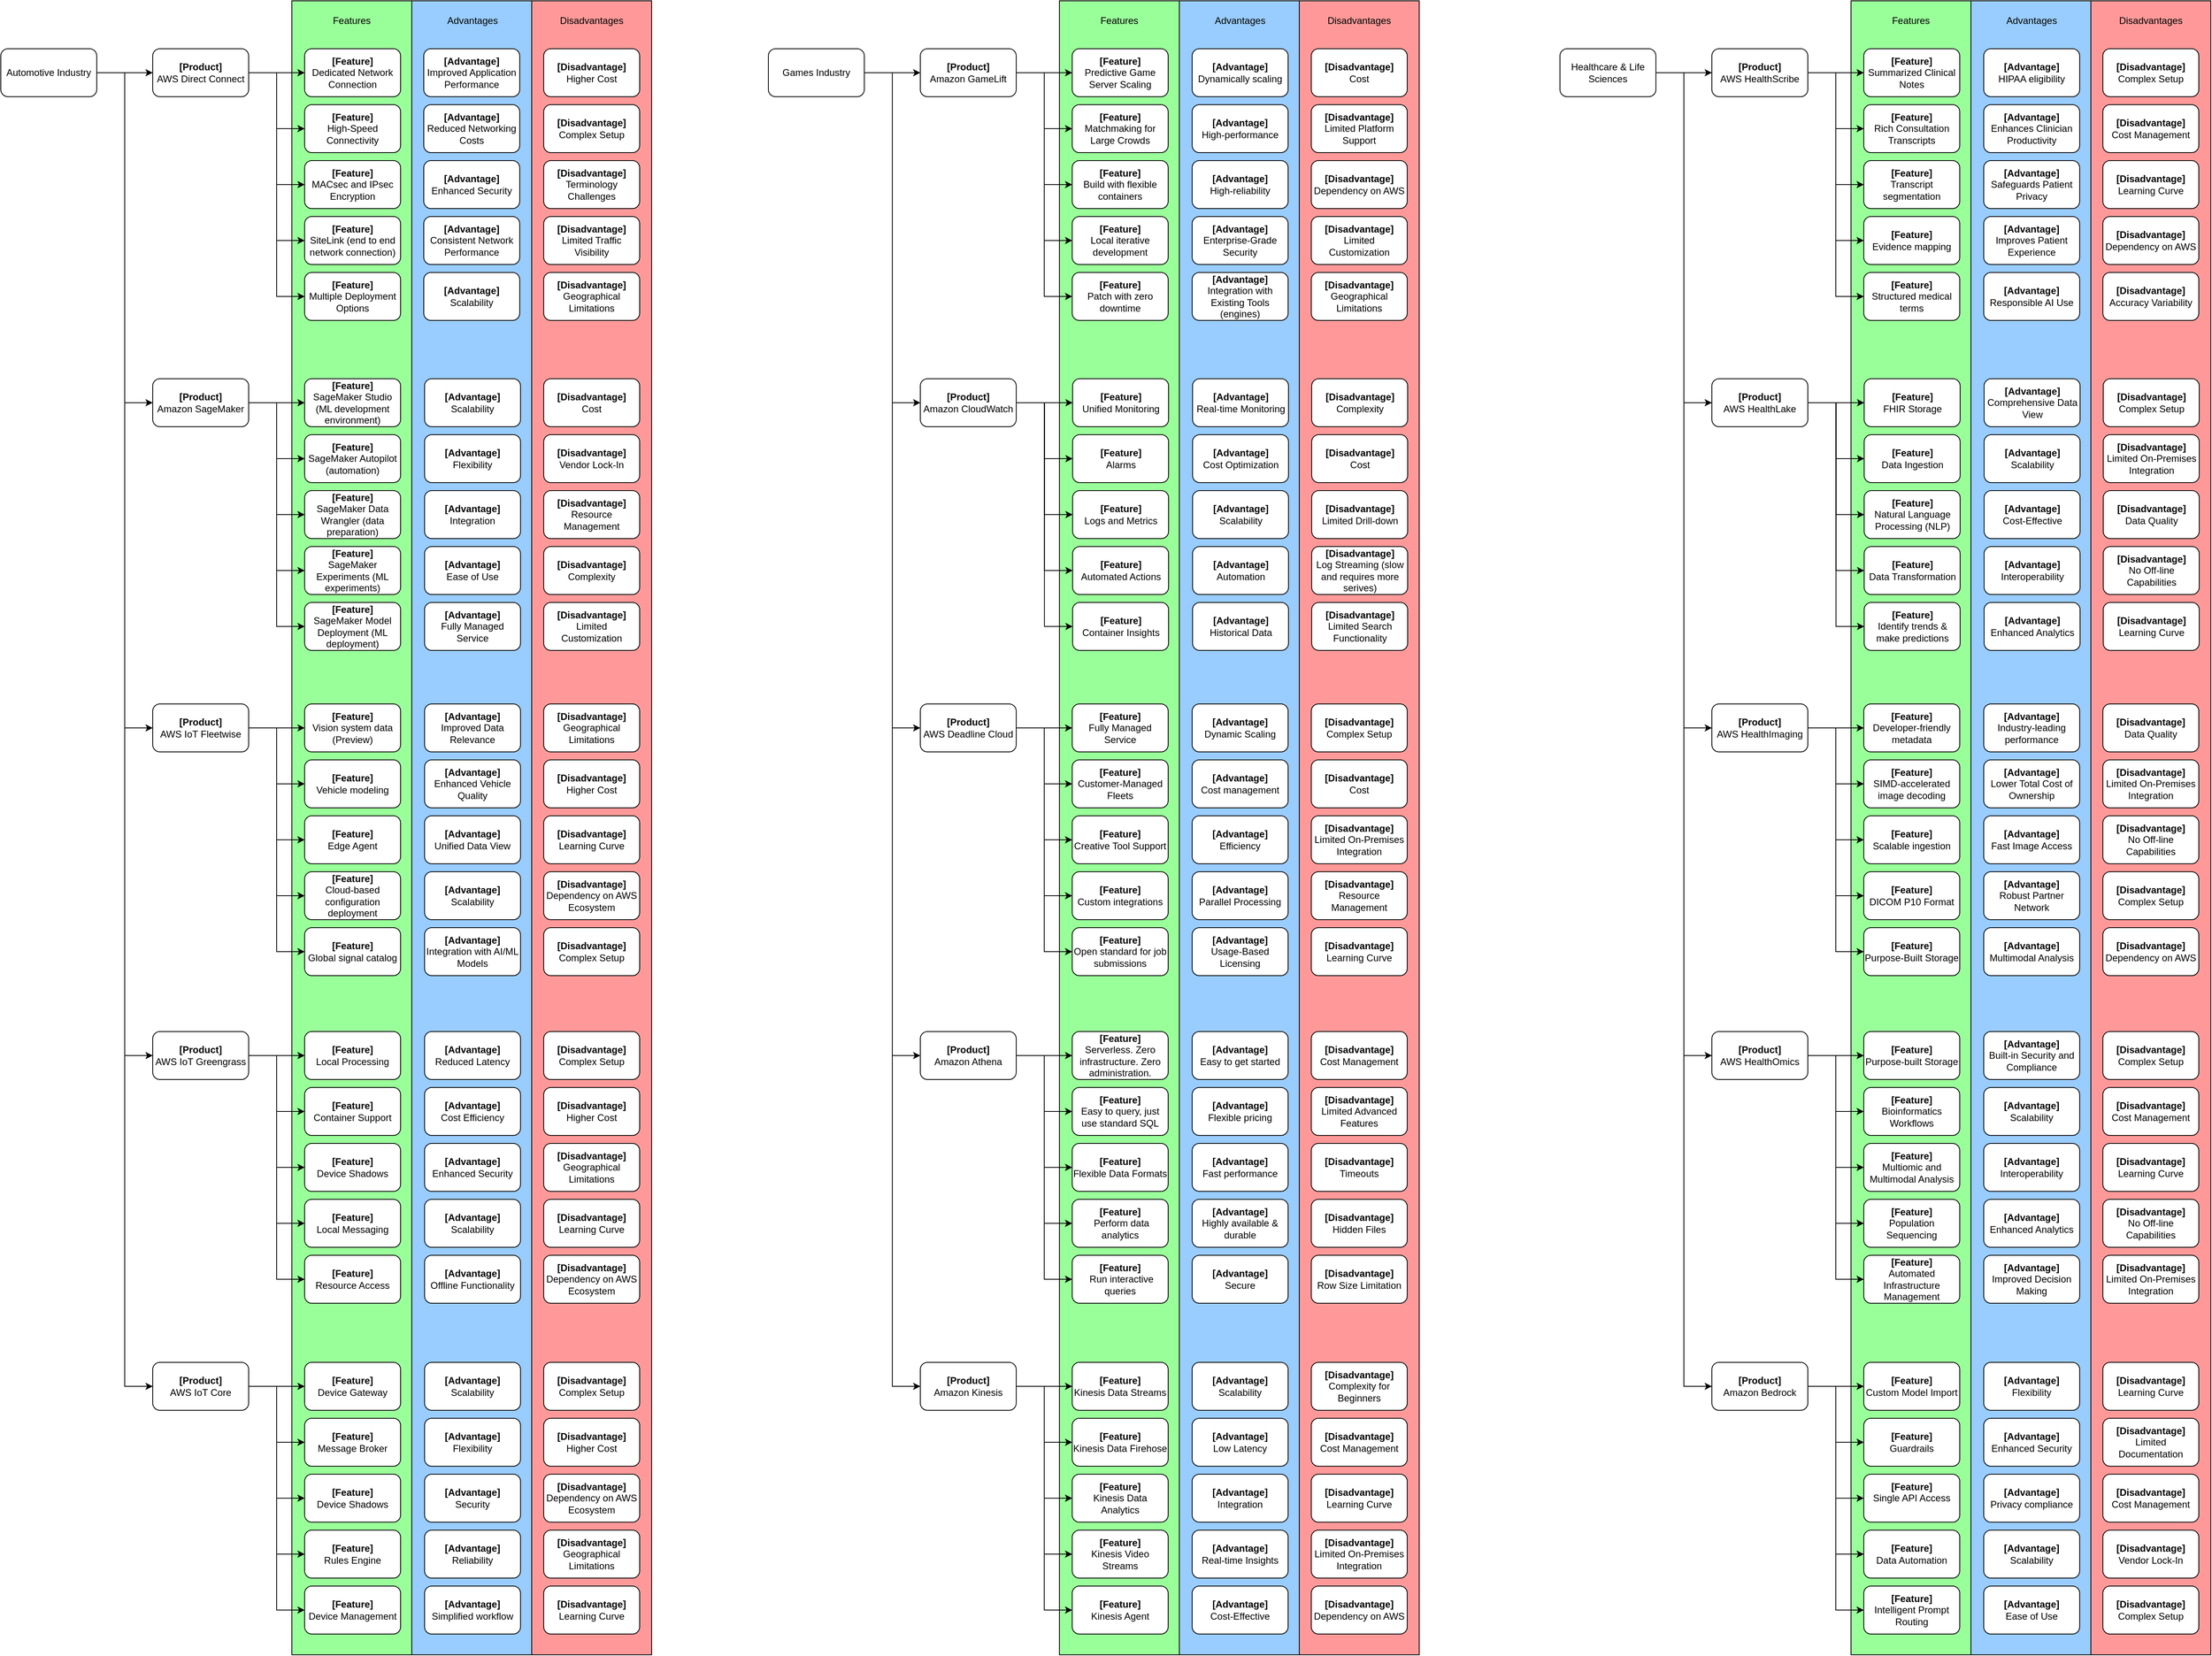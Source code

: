 <mxfile version="26.0.6">
  <diagram name="Página-1" id="hPiAsvS8NoHA7IWey9WH">
    <mxGraphModel grid="1" page="1" gridSize="10" guides="1" tooltips="1" connect="1" arrows="1" fold="1" pageScale="1" pageWidth="827" pageHeight="1169" math="0" shadow="0">
      <root>
        <mxCell id="0" />
        <mxCell id="1" parent="0" />
        <mxCell id="KLBk__PiLaGitWqSj2PP-41" value="" style="rounded=0;whiteSpace=wrap;html=1;fillColor=#99CCFF;" vertex="1" parent="1">
          <mxGeometry x="534" y="50" width="150" height="2070" as="geometry" />
        </mxCell>
        <mxCell id="KLBk__PiLaGitWqSj2PP-38" value="" style="rounded=0;whiteSpace=wrap;html=1;fillColor=#99FF99;" vertex="1" parent="1">
          <mxGeometry x="384" y="50" width="150" height="2070" as="geometry" />
        </mxCell>
        <mxCell id="KLBk__PiLaGitWqSj2PP-8" style="edgeStyle=orthogonalEdgeStyle;rounded=0;orthogonalLoop=1;jettySize=auto;html=1;entryX=0;entryY=0.5;entryDx=0;entryDy=0;" edge="1" parent="1" source="KLBk__PiLaGitWqSj2PP-1" target="KLBk__PiLaGitWqSj2PP-2">
          <mxGeometry relative="1" as="geometry" />
        </mxCell>
        <mxCell id="KLBk__PiLaGitWqSj2PP-16" style="edgeStyle=orthogonalEdgeStyle;rounded=0;orthogonalLoop=1;jettySize=auto;html=1;entryX=0;entryY=0.5;entryDx=0;entryDy=0;" edge="1" parent="1" source="KLBk__PiLaGitWqSj2PP-1" target="KLBk__PiLaGitWqSj2PP-15">
          <mxGeometry relative="1" as="geometry" />
        </mxCell>
        <mxCell id="KLBk__PiLaGitWqSj2PP-144" style="edgeStyle=orthogonalEdgeStyle;rounded=0;orthogonalLoop=1;jettySize=auto;html=1;entryX=0;entryY=0.5;entryDx=0;entryDy=0;" edge="1" parent="1" source="KLBk__PiLaGitWqSj2PP-1" target="KLBk__PiLaGitWqSj2PP-65">
          <mxGeometry relative="1" as="geometry" />
        </mxCell>
        <mxCell id="KLBk__PiLaGitWqSj2PP-145" style="edgeStyle=orthogonalEdgeStyle;rounded=0;orthogonalLoop=1;jettySize=auto;html=1;entryX=0;entryY=0.5;entryDx=0;entryDy=0;" edge="1" parent="1" source="KLBk__PiLaGitWqSj2PP-1" target="KLBk__PiLaGitWqSj2PP-97">
          <mxGeometry relative="1" as="geometry" />
        </mxCell>
        <mxCell id="KLBk__PiLaGitWqSj2PP-146" style="edgeStyle=orthogonalEdgeStyle;rounded=0;orthogonalLoop=1;jettySize=auto;html=1;entryX=0;entryY=0.5;entryDx=0;entryDy=0;" edge="1" parent="1" source="KLBk__PiLaGitWqSj2PP-1" target="KLBk__PiLaGitWqSj2PP-113">
          <mxGeometry relative="1" as="geometry" />
        </mxCell>
        <mxCell id="KLBk__PiLaGitWqSj2PP-1" value="Automotive Industry" style="rounded=1;whiteSpace=wrap;html=1;" vertex="1" parent="1">
          <mxGeometry x="20" y="110" width="120" height="60" as="geometry" />
        </mxCell>
        <mxCell id="KLBk__PiLaGitWqSj2PP-10" style="edgeStyle=orthogonalEdgeStyle;rounded=0;orthogonalLoop=1;jettySize=auto;html=1;entryX=0;entryY=0.5;entryDx=0;entryDy=0;" edge="1" parent="1" source="KLBk__PiLaGitWqSj2PP-2" target="KLBk__PiLaGitWqSj2PP-3">
          <mxGeometry relative="1" as="geometry" />
        </mxCell>
        <mxCell id="KLBk__PiLaGitWqSj2PP-11" style="edgeStyle=orthogonalEdgeStyle;rounded=0;orthogonalLoop=1;jettySize=auto;html=1;entryX=0;entryY=0.5;entryDx=0;entryDy=0;" edge="1" parent="1" source="KLBk__PiLaGitWqSj2PP-2" target="KLBk__PiLaGitWqSj2PP-4">
          <mxGeometry relative="1" as="geometry" />
        </mxCell>
        <mxCell id="KLBk__PiLaGitWqSj2PP-12" style="edgeStyle=orthogonalEdgeStyle;rounded=0;orthogonalLoop=1;jettySize=auto;html=1;entryX=0;entryY=0.5;entryDx=0;entryDy=0;" edge="1" parent="1" source="KLBk__PiLaGitWqSj2PP-2" target="KLBk__PiLaGitWqSj2PP-5">
          <mxGeometry relative="1" as="geometry" />
        </mxCell>
        <mxCell id="KLBk__PiLaGitWqSj2PP-13" style="edgeStyle=orthogonalEdgeStyle;rounded=0;orthogonalLoop=1;jettySize=auto;html=1;entryX=0;entryY=0.5;entryDx=0;entryDy=0;" edge="1" parent="1" source="KLBk__PiLaGitWqSj2PP-2" target="KLBk__PiLaGitWqSj2PP-6">
          <mxGeometry relative="1" as="geometry" />
        </mxCell>
        <mxCell id="KLBk__PiLaGitWqSj2PP-14" style="edgeStyle=orthogonalEdgeStyle;rounded=0;orthogonalLoop=1;jettySize=auto;html=1;entryX=0;entryY=0.5;entryDx=0;entryDy=0;" edge="1" parent="1" source="KLBk__PiLaGitWqSj2PP-2" target="KLBk__PiLaGitWqSj2PP-7">
          <mxGeometry relative="1" as="geometry" />
        </mxCell>
        <mxCell id="KLBk__PiLaGitWqSj2PP-2" value="&lt;div&gt;&lt;b&gt;[Product]&lt;/b&gt;&lt;/div&gt;AWS Direct Connect" style="rounded=1;whiteSpace=wrap;html=1;" vertex="1" parent="1">
          <mxGeometry x="210" y="110" width="120" height="60" as="geometry" />
        </mxCell>
        <mxCell id="KLBk__PiLaGitWqSj2PP-3" value="&lt;div&gt;&lt;b&gt;[Feature]&lt;/b&gt;&lt;/div&gt;Dedicated Network Connection" style="rounded=1;whiteSpace=wrap;html=1;" vertex="1" parent="1">
          <mxGeometry x="400" y="110" width="120" height="60" as="geometry" />
        </mxCell>
        <mxCell id="KLBk__PiLaGitWqSj2PP-4" value="&lt;div&gt;&lt;b&gt;[Feature]&lt;/b&gt;&lt;/div&gt;High-Speed Connectivity" style="rounded=1;whiteSpace=wrap;html=1;" vertex="1" parent="1">
          <mxGeometry x="400" y="180" width="120" height="60" as="geometry" />
        </mxCell>
        <mxCell id="KLBk__PiLaGitWqSj2PP-5" value="&lt;div&gt;&lt;b&gt;[Feature]&lt;/b&gt;&lt;/div&gt;MACsec and IPsec Encryption" style="rounded=1;whiteSpace=wrap;html=1;" vertex="1" parent="1">
          <mxGeometry x="400" y="250" width="120" height="60" as="geometry" />
        </mxCell>
        <mxCell id="KLBk__PiLaGitWqSj2PP-6" value="&lt;div&gt;&lt;b&gt;[Feature]&lt;/b&gt;&lt;/div&gt;SiteLink (end to end network connection)" style="rounded=1;whiteSpace=wrap;html=1;" vertex="1" parent="1">
          <mxGeometry x="400" y="320" width="120" height="60" as="geometry" />
        </mxCell>
        <mxCell id="KLBk__PiLaGitWqSj2PP-7" value="&lt;div&gt;&lt;b&gt;[Feature]&lt;/b&gt;&lt;/div&gt;Multiple Deployment Options" style="rounded=1;whiteSpace=wrap;html=1;" vertex="1" parent="1">
          <mxGeometry x="400" y="390" width="120" height="60" as="geometry" />
        </mxCell>
        <mxCell id="KLBk__PiLaGitWqSj2PP-18" style="edgeStyle=orthogonalEdgeStyle;rounded=0;orthogonalLoop=1;jettySize=auto;html=1;entryX=0;entryY=0.5;entryDx=0;entryDy=0;" edge="1" parent="1" source="KLBk__PiLaGitWqSj2PP-15" target="KLBk__PiLaGitWqSj2PP-17">
          <mxGeometry relative="1" as="geometry" />
        </mxCell>
        <mxCell id="KLBk__PiLaGitWqSj2PP-24" style="edgeStyle=orthogonalEdgeStyle;rounded=0;orthogonalLoop=1;jettySize=auto;html=1;entryX=0;entryY=0.5;entryDx=0;entryDy=0;" edge="1" parent="1" source="KLBk__PiLaGitWqSj2PP-15" target="KLBk__PiLaGitWqSj2PP-19">
          <mxGeometry relative="1" as="geometry" />
        </mxCell>
        <mxCell id="KLBk__PiLaGitWqSj2PP-25" style="edgeStyle=orthogonalEdgeStyle;rounded=0;orthogonalLoop=1;jettySize=auto;html=1;entryX=0;entryY=0.5;entryDx=0;entryDy=0;" edge="1" parent="1" source="KLBk__PiLaGitWqSj2PP-15" target="KLBk__PiLaGitWqSj2PP-20">
          <mxGeometry relative="1" as="geometry" />
        </mxCell>
        <mxCell id="KLBk__PiLaGitWqSj2PP-26" style="edgeStyle=orthogonalEdgeStyle;rounded=0;orthogonalLoop=1;jettySize=auto;html=1;entryX=0;entryY=0.5;entryDx=0;entryDy=0;" edge="1" parent="1" source="KLBk__PiLaGitWqSj2PP-15" target="KLBk__PiLaGitWqSj2PP-21">
          <mxGeometry relative="1" as="geometry" />
        </mxCell>
        <mxCell id="KLBk__PiLaGitWqSj2PP-27" style="edgeStyle=orthogonalEdgeStyle;rounded=0;orthogonalLoop=1;jettySize=auto;html=1;entryX=0;entryY=0.5;entryDx=0;entryDy=0;" edge="1" parent="1" source="KLBk__PiLaGitWqSj2PP-15" target="KLBk__PiLaGitWqSj2PP-22">
          <mxGeometry relative="1" as="geometry" />
        </mxCell>
        <mxCell id="KLBk__PiLaGitWqSj2PP-15" value="&lt;div&gt;&lt;b&gt;[Product]&lt;/b&gt;&lt;/div&gt;Amazon SageMaker" style="rounded=1;whiteSpace=wrap;html=1;" vertex="1" parent="1">
          <mxGeometry x="210" y="523" width="120" height="60" as="geometry" />
        </mxCell>
        <mxCell id="KLBk__PiLaGitWqSj2PP-17" value="&lt;div&gt;&lt;b&gt;[Feature]&lt;/b&gt;&lt;/div&gt;&lt;div&gt;SageMaker Studio (ML development environment)&lt;br&gt;&lt;/div&gt;" style="rounded=1;whiteSpace=wrap;html=1;" vertex="1" parent="1">
          <mxGeometry x="400" y="523" width="120" height="60" as="geometry" />
        </mxCell>
        <mxCell id="KLBk__PiLaGitWqSj2PP-19" value="&lt;div&gt;&lt;b&gt;[Feature]&lt;/b&gt;&lt;/div&gt;SageMaker Autopilot (automation)" style="rounded=1;whiteSpace=wrap;html=1;" vertex="1" parent="1">
          <mxGeometry x="400" y="593" width="120" height="60" as="geometry" />
        </mxCell>
        <mxCell id="KLBk__PiLaGitWqSj2PP-20" value="&lt;div&gt;&lt;b&gt;[Feature]&lt;/b&gt;&lt;/div&gt;SageMaker Data Wrangler (data preparation)" style="rounded=1;whiteSpace=wrap;html=1;" vertex="1" parent="1">
          <mxGeometry x="400" y="663" width="120" height="60" as="geometry" />
        </mxCell>
        <mxCell id="KLBk__PiLaGitWqSj2PP-21" value="&lt;div&gt;&lt;b&gt;[Feature]&lt;/b&gt;&lt;/div&gt;SageMaker Experiments (ML experiments)" style="rounded=1;whiteSpace=wrap;html=1;" vertex="1" parent="1">
          <mxGeometry x="400" y="733" width="120" height="60" as="geometry" />
        </mxCell>
        <mxCell id="KLBk__PiLaGitWqSj2PP-22" value="&lt;div&gt;&lt;b&gt;[Feature]&lt;/b&gt;&lt;/div&gt;SageMaker Model Deployment (ML deployment)" style="rounded=1;whiteSpace=wrap;html=1;" vertex="1" parent="1">
          <mxGeometry x="400" y="803" width="120" height="60" as="geometry" />
        </mxCell>
        <mxCell id="KLBk__PiLaGitWqSj2PP-23" value="&lt;div&gt;&lt;b&gt;[Advantage]&lt;/b&gt;&lt;/div&gt;Scalability" style="rounded=1;whiteSpace=wrap;html=1;" vertex="1" parent="1">
          <mxGeometry x="550" y="523" width="120" height="60" as="geometry" />
        </mxCell>
        <mxCell id="KLBk__PiLaGitWqSj2PP-28" value="&lt;div&gt;&lt;b&gt;[Advantage]&lt;/b&gt;&lt;/div&gt;Flexibility" style="rounded=1;whiteSpace=wrap;html=1;" vertex="1" parent="1">
          <mxGeometry x="550" y="593" width="120" height="60" as="geometry" />
        </mxCell>
        <mxCell id="KLBk__PiLaGitWqSj2PP-29" value="&lt;div&gt;&lt;b&gt;[Advantage]&lt;/b&gt;&lt;/div&gt;Integration" style="rounded=1;whiteSpace=wrap;html=1;" vertex="1" parent="1">
          <mxGeometry x="550" y="663" width="120" height="60" as="geometry" />
        </mxCell>
        <mxCell id="KLBk__PiLaGitWqSj2PP-30" value="&lt;div&gt;&lt;b&gt;[Advantage]&lt;/b&gt;&lt;/div&gt;Ease of Use" style="rounded=1;whiteSpace=wrap;html=1;" vertex="1" parent="1">
          <mxGeometry x="550" y="733" width="120" height="60" as="geometry" />
        </mxCell>
        <mxCell id="KLBk__PiLaGitWqSj2PP-31" value="&lt;div&gt;&lt;b&gt;[Advantage]&lt;/b&gt;&lt;/div&gt;Fully Managed Service" style="rounded=1;whiteSpace=wrap;html=1;" vertex="1" parent="1">
          <mxGeometry x="550" y="803" width="120" height="60" as="geometry" />
        </mxCell>
        <mxCell id="KLBk__PiLaGitWqSj2PP-39" value="Features" style="text;html=1;align=center;verticalAlign=middle;whiteSpace=wrap;rounded=0;" vertex="1" parent="1">
          <mxGeometry x="429" y="60" width="60" height="30" as="geometry" />
        </mxCell>
        <mxCell id="KLBk__PiLaGitWqSj2PP-42" value="Advantages" style="text;html=1;align=center;verticalAlign=middle;whiteSpace=wrap;rounded=0;" vertex="1" parent="1">
          <mxGeometry x="580" y="60" width="60" height="30" as="geometry" />
        </mxCell>
        <mxCell id="KLBk__PiLaGitWqSj2PP-43" value="" style="rounded=0;whiteSpace=wrap;html=1;fillColor=#FF9999;" vertex="1" parent="1">
          <mxGeometry x="684" y="50" width="150" height="2070" as="geometry" />
        </mxCell>
        <mxCell id="KLBk__PiLaGitWqSj2PP-44" value="Disadvantages" style="text;html=1;align=center;verticalAlign=middle;whiteSpace=wrap;rounded=0;" vertex="1" parent="1">
          <mxGeometry x="729" y="60" width="60" height="30" as="geometry" />
        </mxCell>
        <mxCell id="KLBk__PiLaGitWqSj2PP-45" value="&lt;div&gt;&lt;b&gt;[Disadvantage]&lt;/b&gt;&lt;/div&gt;Higher Cost" style="rounded=1;whiteSpace=wrap;html=1;" vertex="1" parent="1">
          <mxGeometry x="699" y="110" width="120" height="60" as="geometry" />
        </mxCell>
        <mxCell id="KLBk__PiLaGitWqSj2PP-46" value="&lt;div&gt;&lt;b&gt;[Disadvantage]&lt;/b&gt;&lt;/div&gt;Complex Setup" style="rounded=1;whiteSpace=wrap;html=1;" vertex="1" parent="1">
          <mxGeometry x="699" y="180" width="120" height="60" as="geometry" />
        </mxCell>
        <mxCell id="KLBk__PiLaGitWqSj2PP-47" value="&lt;div&gt;&lt;b&gt;[Disadvantage]&lt;/b&gt;&lt;/div&gt;Terminology Challenges" style="rounded=1;whiteSpace=wrap;html=1;" vertex="1" parent="1">
          <mxGeometry x="699" y="250" width="120" height="60" as="geometry" />
        </mxCell>
        <mxCell id="KLBk__PiLaGitWqSj2PP-48" value="&lt;div&gt;&lt;b&gt;[Disadvantage]&lt;/b&gt;&lt;/div&gt;Limited Traffic Visibility" style="rounded=1;whiteSpace=wrap;html=1;" vertex="1" parent="1">
          <mxGeometry x="699" y="320" width="120" height="60" as="geometry" />
        </mxCell>
        <mxCell id="KLBk__PiLaGitWqSj2PP-49" value="&lt;div&gt;&lt;b&gt;[Disadvantage]&lt;/b&gt;&lt;/div&gt;Geographical Limitations" style="rounded=1;whiteSpace=wrap;html=1;" vertex="1" parent="1">
          <mxGeometry x="699" y="390" width="120" height="60" as="geometry" />
        </mxCell>
        <mxCell id="KLBk__PiLaGitWqSj2PP-55" value="&lt;div&gt;&lt;b&gt;[Advantage]&lt;/b&gt;&lt;/div&gt;Improved Application Performance" style="rounded=1;whiteSpace=wrap;html=1;" vertex="1" parent="1">
          <mxGeometry x="549" y="110" width="120" height="60" as="geometry" />
        </mxCell>
        <mxCell id="KLBk__PiLaGitWqSj2PP-56" value="&lt;div&gt;&lt;b&gt;[Advantage]&lt;/b&gt;&lt;/div&gt;Reduced Networking Costs" style="rounded=1;whiteSpace=wrap;html=1;" vertex="1" parent="1">
          <mxGeometry x="549" y="180" width="120" height="60" as="geometry" />
        </mxCell>
        <mxCell id="KLBk__PiLaGitWqSj2PP-57" value="&lt;div&gt;&lt;b&gt;[Advantage]&lt;/b&gt;&lt;/div&gt;Enhanced Security" style="rounded=1;whiteSpace=wrap;html=1;" vertex="1" parent="1">
          <mxGeometry x="549" y="250" width="120" height="60" as="geometry" />
        </mxCell>
        <mxCell id="KLBk__PiLaGitWqSj2PP-58" value="&lt;div&gt;&lt;b&gt;[Advantage]&lt;/b&gt;&lt;/div&gt;Consistent Network Performance" style="rounded=1;whiteSpace=wrap;html=1;" vertex="1" parent="1">
          <mxGeometry x="549" y="320" width="120" height="60" as="geometry" />
        </mxCell>
        <mxCell id="KLBk__PiLaGitWqSj2PP-59" value="&lt;div&gt;&lt;b&gt;[Advantage]&lt;/b&gt;&lt;/div&gt;Scalability" style="rounded=1;whiteSpace=wrap;html=1;" vertex="1" parent="1">
          <mxGeometry x="549" y="390" width="120" height="60" as="geometry" />
        </mxCell>
        <mxCell id="KLBk__PiLaGitWqSj2PP-60" value="&lt;div&gt;&lt;b&gt;[Disadvantage]&lt;/b&gt;&lt;/div&gt;Cost" style="rounded=1;whiteSpace=wrap;html=1;" vertex="1" parent="1">
          <mxGeometry x="699" y="523" width="120" height="60" as="geometry" />
        </mxCell>
        <mxCell id="KLBk__PiLaGitWqSj2PP-61" value="&lt;div&gt;&lt;b&gt;[Disadvantage]&lt;/b&gt;&lt;/div&gt;Vendor Lock-In" style="rounded=1;whiteSpace=wrap;html=1;" vertex="1" parent="1">
          <mxGeometry x="699" y="593" width="120" height="60" as="geometry" />
        </mxCell>
        <mxCell id="KLBk__PiLaGitWqSj2PP-62" value="&lt;div&gt;&lt;b&gt;[Disadvantage]&lt;/b&gt;&lt;/div&gt;Resource Management" style="rounded=1;whiteSpace=wrap;html=1;" vertex="1" parent="1">
          <mxGeometry x="699" y="663" width="120" height="60" as="geometry" />
        </mxCell>
        <mxCell id="KLBk__PiLaGitWqSj2PP-63" value="&lt;div&gt;&lt;b&gt;[Disadvantage]&lt;/b&gt;&lt;/div&gt;Complexity" style="rounded=1;whiteSpace=wrap;html=1;" vertex="1" parent="1">
          <mxGeometry x="699" y="733" width="120" height="60" as="geometry" />
        </mxCell>
        <mxCell id="KLBk__PiLaGitWqSj2PP-64" value="&lt;div&gt;&lt;b&gt;[Disadvantage]&lt;/b&gt;&lt;/div&gt;Limited Customization" style="rounded=1;whiteSpace=wrap;html=1;" vertex="1" parent="1">
          <mxGeometry x="699" y="803" width="120" height="60" as="geometry" />
        </mxCell>
        <mxCell id="KLBk__PiLaGitWqSj2PP-129" style="edgeStyle=orthogonalEdgeStyle;rounded=0;orthogonalLoop=1;jettySize=auto;html=1;" edge="1" parent="1" source="KLBk__PiLaGitWqSj2PP-65" target="KLBk__PiLaGitWqSj2PP-66">
          <mxGeometry relative="1" as="geometry" />
        </mxCell>
        <mxCell id="KLBk__PiLaGitWqSj2PP-130" style="edgeStyle=orthogonalEdgeStyle;rounded=0;orthogonalLoop=1;jettySize=auto;html=1;entryX=0;entryY=0.5;entryDx=0;entryDy=0;" edge="1" parent="1" source="KLBk__PiLaGitWqSj2PP-65" target="KLBk__PiLaGitWqSj2PP-67">
          <mxGeometry relative="1" as="geometry" />
        </mxCell>
        <mxCell id="KLBk__PiLaGitWqSj2PP-131" style="edgeStyle=orthogonalEdgeStyle;rounded=0;orthogonalLoop=1;jettySize=auto;html=1;entryX=0;entryY=0.5;entryDx=0;entryDy=0;" edge="1" parent="1" source="KLBk__PiLaGitWqSj2PP-65" target="KLBk__PiLaGitWqSj2PP-68">
          <mxGeometry relative="1" as="geometry" />
        </mxCell>
        <mxCell id="KLBk__PiLaGitWqSj2PP-132" style="edgeStyle=orthogonalEdgeStyle;rounded=0;orthogonalLoop=1;jettySize=auto;html=1;entryX=0;entryY=0.5;entryDx=0;entryDy=0;" edge="1" parent="1" source="KLBk__PiLaGitWqSj2PP-65" target="KLBk__PiLaGitWqSj2PP-69">
          <mxGeometry relative="1" as="geometry" />
        </mxCell>
        <mxCell id="KLBk__PiLaGitWqSj2PP-133" style="edgeStyle=orthogonalEdgeStyle;rounded=0;orthogonalLoop=1;jettySize=auto;html=1;entryX=0;entryY=0.5;entryDx=0;entryDy=0;" edge="1" parent="1" source="KLBk__PiLaGitWqSj2PP-65" target="KLBk__PiLaGitWqSj2PP-70">
          <mxGeometry relative="1" as="geometry" />
        </mxCell>
        <mxCell id="KLBk__PiLaGitWqSj2PP-65" value="&lt;div&gt;&lt;b&gt;[Product]&lt;/b&gt;&lt;/div&gt;AWS IoT Fleetwise" style="rounded=1;whiteSpace=wrap;html=1;" vertex="1" parent="1">
          <mxGeometry x="210" y="930" width="120" height="60" as="geometry" />
        </mxCell>
        <mxCell id="KLBk__PiLaGitWqSj2PP-66" value="&lt;div&gt;&lt;b&gt;[Feature]&lt;/b&gt;&lt;/div&gt;Vision system data (Preview)" style="rounded=1;whiteSpace=wrap;html=1;" vertex="1" parent="1">
          <mxGeometry x="400" y="930" width="120" height="60" as="geometry" />
        </mxCell>
        <mxCell id="KLBk__PiLaGitWqSj2PP-67" value="&lt;div&gt;&lt;b&gt;[Feature]&lt;/b&gt;&lt;/div&gt;Vehicle modeling" style="rounded=1;whiteSpace=wrap;html=1;" vertex="1" parent="1">
          <mxGeometry x="400" y="1000" width="120" height="60" as="geometry" />
        </mxCell>
        <mxCell id="KLBk__PiLaGitWqSj2PP-68" value="&lt;div&gt;&lt;b&gt;[Feature]&lt;/b&gt;&lt;/div&gt;Edge Agent" style="rounded=1;whiteSpace=wrap;html=1;" vertex="1" parent="1">
          <mxGeometry x="400" y="1070" width="120" height="60" as="geometry" />
        </mxCell>
        <mxCell id="KLBk__PiLaGitWqSj2PP-69" value="&lt;div&gt;&lt;b&gt;[Feature]&lt;/b&gt;&lt;/div&gt;Cloud-based configuration deployment" style="rounded=1;whiteSpace=wrap;html=1;" vertex="1" parent="1">
          <mxGeometry x="400" y="1140" width="120" height="60" as="geometry" />
        </mxCell>
        <mxCell id="KLBk__PiLaGitWqSj2PP-70" value="&lt;div&gt;&lt;b&gt;[Feature]&lt;/b&gt;&lt;/div&gt;Global signal catalog" style="rounded=1;whiteSpace=wrap;html=1;" vertex="1" parent="1">
          <mxGeometry x="400" y="1210" width="120" height="60" as="geometry" />
        </mxCell>
        <mxCell id="KLBk__PiLaGitWqSj2PP-71" value="&lt;div&gt;&lt;b&gt;[Advantage]&lt;/b&gt;&lt;/div&gt;Improved Data Relevance" style="rounded=1;whiteSpace=wrap;html=1;" vertex="1" parent="1">
          <mxGeometry x="550" y="930" width="120" height="60" as="geometry" />
        </mxCell>
        <mxCell id="KLBk__PiLaGitWqSj2PP-72" value="&lt;div&gt;&lt;b&gt;[Advantage]&lt;/b&gt;&lt;/div&gt;Enhanced Vehicle Quality" style="rounded=1;whiteSpace=wrap;html=1;" vertex="1" parent="1">
          <mxGeometry x="550" y="1000" width="120" height="60" as="geometry" />
        </mxCell>
        <mxCell id="KLBk__PiLaGitWqSj2PP-73" value="&lt;div&gt;&lt;b&gt;[Advantage]&lt;/b&gt;&lt;/div&gt;Unified Data View" style="rounded=1;whiteSpace=wrap;html=1;" vertex="1" parent="1">
          <mxGeometry x="550" y="1070" width="120" height="60" as="geometry" />
        </mxCell>
        <mxCell id="KLBk__PiLaGitWqSj2PP-74" value="&lt;div&gt;&lt;b&gt;[Advantage]&lt;/b&gt;&lt;/div&gt;Scalability" style="rounded=1;whiteSpace=wrap;html=1;" vertex="1" parent="1">
          <mxGeometry x="550" y="1140" width="120" height="60" as="geometry" />
        </mxCell>
        <mxCell id="KLBk__PiLaGitWqSj2PP-75" value="&lt;div&gt;&lt;b&gt;[Advantage]&lt;/b&gt;&lt;/div&gt;Integration with AI/ML Models" style="rounded=1;whiteSpace=wrap;html=1;" vertex="1" parent="1">
          <mxGeometry x="550" y="1210" width="120" height="60" as="geometry" />
        </mxCell>
        <mxCell id="KLBk__PiLaGitWqSj2PP-76" value="&lt;div&gt;&lt;b&gt;[Disadvantage]&lt;/b&gt;&lt;/div&gt;Geographical Limitations" style="rounded=1;whiteSpace=wrap;html=1;" vertex="1" parent="1">
          <mxGeometry x="699" y="930" width="120" height="60" as="geometry" />
        </mxCell>
        <mxCell id="KLBk__PiLaGitWqSj2PP-77" value="&lt;div&gt;&lt;b&gt;[Disadvantage]&lt;/b&gt;&lt;/div&gt;Higher Cost" style="rounded=1;whiteSpace=wrap;html=1;" vertex="1" parent="1">
          <mxGeometry x="699" y="1000" width="120" height="60" as="geometry" />
        </mxCell>
        <mxCell id="KLBk__PiLaGitWqSj2PP-78" value="&lt;div&gt;&lt;b&gt;[Disadvantage]&lt;/b&gt;&lt;/div&gt;Learning Curve" style="rounded=1;whiteSpace=wrap;html=1;" vertex="1" parent="1">
          <mxGeometry x="699" y="1070" width="120" height="60" as="geometry" />
        </mxCell>
        <mxCell id="KLBk__PiLaGitWqSj2PP-79" value="&lt;div&gt;&lt;b&gt;[Disadvantage]&lt;/b&gt;&lt;/div&gt;Dependency on AWS Ecosystem" style="rounded=1;whiteSpace=wrap;html=1;" vertex="1" parent="1">
          <mxGeometry x="699" y="1140" width="120" height="60" as="geometry" />
        </mxCell>
        <mxCell id="KLBk__PiLaGitWqSj2PP-80" value="&lt;div&gt;&lt;b&gt;[Disadvantage]&lt;/b&gt;&lt;/div&gt;Complex Setup" style="rounded=1;whiteSpace=wrap;html=1;" vertex="1" parent="1">
          <mxGeometry x="699" y="1210" width="120" height="60" as="geometry" />
        </mxCell>
        <mxCell id="KLBk__PiLaGitWqSj2PP-134" style="edgeStyle=orthogonalEdgeStyle;rounded=0;orthogonalLoop=1;jettySize=auto;html=1;" edge="1" parent="1" source="KLBk__PiLaGitWqSj2PP-97" target="KLBk__PiLaGitWqSj2PP-98">
          <mxGeometry relative="1" as="geometry" />
        </mxCell>
        <mxCell id="KLBk__PiLaGitWqSj2PP-135" style="edgeStyle=orthogonalEdgeStyle;rounded=0;orthogonalLoop=1;jettySize=auto;html=1;entryX=0;entryY=0.5;entryDx=0;entryDy=0;" edge="1" parent="1" source="KLBk__PiLaGitWqSj2PP-97" target="KLBk__PiLaGitWqSj2PP-99">
          <mxGeometry relative="1" as="geometry" />
        </mxCell>
        <mxCell id="KLBk__PiLaGitWqSj2PP-136" style="edgeStyle=orthogonalEdgeStyle;rounded=0;orthogonalLoop=1;jettySize=auto;html=1;entryX=0;entryY=0.5;entryDx=0;entryDy=0;" edge="1" parent="1" source="KLBk__PiLaGitWqSj2PP-97" target="KLBk__PiLaGitWqSj2PP-100">
          <mxGeometry relative="1" as="geometry" />
        </mxCell>
        <mxCell id="KLBk__PiLaGitWqSj2PP-137" style="edgeStyle=orthogonalEdgeStyle;rounded=0;orthogonalLoop=1;jettySize=auto;html=1;entryX=0;entryY=0.5;entryDx=0;entryDy=0;" edge="1" parent="1" source="KLBk__PiLaGitWqSj2PP-97" target="KLBk__PiLaGitWqSj2PP-101">
          <mxGeometry relative="1" as="geometry" />
        </mxCell>
        <mxCell id="KLBk__PiLaGitWqSj2PP-138" style="edgeStyle=orthogonalEdgeStyle;rounded=0;orthogonalLoop=1;jettySize=auto;html=1;entryX=0;entryY=0.5;entryDx=0;entryDy=0;" edge="1" parent="1" source="KLBk__PiLaGitWqSj2PP-97" target="KLBk__PiLaGitWqSj2PP-102">
          <mxGeometry relative="1" as="geometry" />
        </mxCell>
        <mxCell id="KLBk__PiLaGitWqSj2PP-97" value="&lt;div&gt;&lt;b&gt;[Product]&lt;/b&gt;&lt;/div&gt;AWS IoT Greengrass" style="rounded=1;whiteSpace=wrap;html=1;" vertex="1" parent="1">
          <mxGeometry x="210" y="1340" width="120" height="60" as="geometry" />
        </mxCell>
        <mxCell id="KLBk__PiLaGitWqSj2PP-98" value="&lt;div&gt;&lt;b&gt;[Feature]&lt;/b&gt;&lt;/div&gt;Local Processing" style="rounded=1;whiteSpace=wrap;html=1;" vertex="1" parent="1">
          <mxGeometry x="400" y="1340" width="120" height="60" as="geometry" />
        </mxCell>
        <mxCell id="KLBk__PiLaGitWqSj2PP-99" value="&lt;div&gt;&lt;b&gt;[Feature]&lt;/b&gt;&lt;/div&gt;Container Support" style="rounded=1;whiteSpace=wrap;html=1;" vertex="1" parent="1">
          <mxGeometry x="400" y="1410" width="120" height="60" as="geometry" />
        </mxCell>
        <mxCell id="KLBk__PiLaGitWqSj2PP-100" value="&lt;div&gt;&lt;b&gt;[Feature]&lt;/b&gt;&lt;/div&gt;Device Shadows" style="rounded=1;whiteSpace=wrap;html=1;" vertex="1" parent="1">
          <mxGeometry x="400" y="1480" width="120" height="60" as="geometry" />
        </mxCell>
        <mxCell id="KLBk__PiLaGitWqSj2PP-101" value="&lt;div&gt;&lt;b&gt;[Feature]&lt;/b&gt;&lt;/div&gt;Local Messaging" style="rounded=1;whiteSpace=wrap;html=1;" vertex="1" parent="1">
          <mxGeometry x="400" y="1550" width="120" height="60" as="geometry" />
        </mxCell>
        <mxCell id="KLBk__PiLaGitWqSj2PP-102" value="&lt;div&gt;&lt;b&gt;[Feature]&lt;/b&gt;&lt;/div&gt;Resource Access" style="rounded=1;whiteSpace=wrap;html=1;" vertex="1" parent="1">
          <mxGeometry x="400" y="1620" width="120" height="60" as="geometry" />
        </mxCell>
        <mxCell id="KLBk__PiLaGitWqSj2PP-103" value="&lt;div&gt;&lt;b&gt;[Advantage]&lt;/b&gt;&lt;/div&gt;Reduced Latency" style="rounded=1;whiteSpace=wrap;html=1;" vertex="1" parent="1">
          <mxGeometry x="550" y="1340" width="120" height="60" as="geometry" />
        </mxCell>
        <mxCell id="KLBk__PiLaGitWqSj2PP-104" value="&lt;div&gt;&lt;b&gt;[Advantage]&lt;/b&gt;&lt;/div&gt;Cost Efficiency" style="rounded=1;whiteSpace=wrap;html=1;" vertex="1" parent="1">
          <mxGeometry x="550" y="1410" width="120" height="60" as="geometry" />
        </mxCell>
        <mxCell id="KLBk__PiLaGitWqSj2PP-105" value="&lt;div&gt;&lt;b&gt;[Advantage]&lt;/b&gt;&lt;/div&gt;Enhanced Security" style="rounded=1;whiteSpace=wrap;html=1;" vertex="1" parent="1">
          <mxGeometry x="550" y="1480" width="120" height="60" as="geometry" />
        </mxCell>
        <mxCell id="KLBk__PiLaGitWqSj2PP-106" value="&lt;div&gt;&lt;b&gt;[Advantage]&lt;/b&gt;&lt;/div&gt;Scalability" style="rounded=1;whiteSpace=wrap;html=1;" vertex="1" parent="1">
          <mxGeometry x="550" y="1550" width="120" height="60" as="geometry" />
        </mxCell>
        <mxCell id="KLBk__PiLaGitWqSj2PP-107" value="&lt;div&gt;&lt;b&gt;[Advantage]&lt;/b&gt;&lt;/div&gt;Offline Functionality" style="rounded=1;whiteSpace=wrap;html=1;" vertex="1" parent="1">
          <mxGeometry x="550" y="1620" width="120" height="60" as="geometry" />
        </mxCell>
        <mxCell id="KLBk__PiLaGitWqSj2PP-108" value="&lt;div&gt;&lt;b&gt;[Disadvantage]&lt;/b&gt;&lt;/div&gt;Complex Setup" style="rounded=1;whiteSpace=wrap;html=1;" vertex="1" parent="1">
          <mxGeometry x="699" y="1340" width="120" height="60" as="geometry" />
        </mxCell>
        <mxCell id="KLBk__PiLaGitWqSj2PP-109" value="&lt;div&gt;&lt;b&gt;[Disadvantage]&lt;/b&gt;&lt;/div&gt;Higher Cost" style="rounded=1;whiteSpace=wrap;html=1;" vertex="1" parent="1">
          <mxGeometry x="699" y="1410" width="120" height="60" as="geometry" />
        </mxCell>
        <mxCell id="KLBk__PiLaGitWqSj2PP-110" value="&lt;div&gt;&lt;b&gt;[Disadvantage]&lt;/b&gt;&lt;/div&gt;Geographical Limitations" style="rounded=1;whiteSpace=wrap;html=1;" vertex="1" parent="1">
          <mxGeometry x="699" y="1480" width="120" height="60" as="geometry" />
        </mxCell>
        <mxCell id="KLBk__PiLaGitWqSj2PP-111" value="&lt;div&gt;&lt;b&gt;[Disadvantage]&lt;/b&gt;&lt;/div&gt;Learning Curve" style="rounded=1;whiteSpace=wrap;html=1;" vertex="1" parent="1">
          <mxGeometry x="699" y="1550" width="120" height="60" as="geometry" />
        </mxCell>
        <mxCell id="KLBk__PiLaGitWqSj2PP-112" value="&lt;div&gt;&lt;b&gt;[Disadvantage]&lt;/b&gt;&lt;/div&gt;Dependency on AWS Ecosystem" style="rounded=1;whiteSpace=wrap;html=1;" vertex="1" parent="1">
          <mxGeometry x="699" y="1620" width="120" height="60" as="geometry" />
        </mxCell>
        <mxCell id="KLBk__PiLaGitWqSj2PP-139" style="edgeStyle=orthogonalEdgeStyle;rounded=0;orthogonalLoop=1;jettySize=auto;html=1;" edge="1" parent="1" source="KLBk__PiLaGitWqSj2PP-113" target="KLBk__PiLaGitWqSj2PP-114">
          <mxGeometry relative="1" as="geometry" />
        </mxCell>
        <mxCell id="KLBk__PiLaGitWqSj2PP-140" style="edgeStyle=orthogonalEdgeStyle;rounded=0;orthogonalLoop=1;jettySize=auto;html=1;entryX=0;entryY=0.5;entryDx=0;entryDy=0;" edge="1" parent="1" source="KLBk__PiLaGitWqSj2PP-113" target="KLBk__PiLaGitWqSj2PP-115">
          <mxGeometry relative="1" as="geometry" />
        </mxCell>
        <mxCell id="KLBk__PiLaGitWqSj2PP-141" style="edgeStyle=orthogonalEdgeStyle;rounded=0;orthogonalLoop=1;jettySize=auto;html=1;entryX=0;entryY=0.5;entryDx=0;entryDy=0;" edge="1" parent="1" source="KLBk__PiLaGitWqSj2PP-113" target="KLBk__PiLaGitWqSj2PP-116">
          <mxGeometry relative="1" as="geometry" />
        </mxCell>
        <mxCell id="KLBk__PiLaGitWqSj2PP-142" style="edgeStyle=orthogonalEdgeStyle;rounded=0;orthogonalLoop=1;jettySize=auto;html=1;entryX=0;entryY=0.5;entryDx=0;entryDy=0;" edge="1" parent="1" source="KLBk__PiLaGitWqSj2PP-113" target="KLBk__PiLaGitWqSj2PP-117">
          <mxGeometry relative="1" as="geometry" />
        </mxCell>
        <mxCell id="KLBk__PiLaGitWqSj2PP-143" style="edgeStyle=orthogonalEdgeStyle;rounded=0;orthogonalLoop=1;jettySize=auto;html=1;entryX=0;entryY=0.5;entryDx=0;entryDy=0;" edge="1" parent="1" source="KLBk__PiLaGitWqSj2PP-113" target="KLBk__PiLaGitWqSj2PP-118">
          <mxGeometry relative="1" as="geometry" />
        </mxCell>
        <mxCell id="KLBk__PiLaGitWqSj2PP-113" value="&lt;div&gt;&lt;b&gt;[Product]&lt;/b&gt;&lt;/div&gt;AWS IoT Core" style="rounded=1;whiteSpace=wrap;html=1;" vertex="1" parent="1">
          <mxGeometry x="210" y="1754" width="120" height="60" as="geometry" />
        </mxCell>
        <mxCell id="KLBk__PiLaGitWqSj2PP-114" value="&lt;div&gt;&lt;b&gt;[Feature]&lt;/b&gt;&lt;/div&gt;Device Gateway" style="rounded=1;whiteSpace=wrap;html=1;" vertex="1" parent="1">
          <mxGeometry x="400" y="1754" width="120" height="60" as="geometry" />
        </mxCell>
        <mxCell id="KLBk__PiLaGitWqSj2PP-115" value="&lt;div&gt;&lt;b&gt;[Feature]&lt;/b&gt;&lt;/div&gt;Message Broker" style="rounded=1;whiteSpace=wrap;html=1;" vertex="1" parent="1">
          <mxGeometry x="400" y="1824" width="120" height="60" as="geometry" />
        </mxCell>
        <mxCell id="KLBk__PiLaGitWqSj2PP-116" value="&lt;div&gt;&lt;b&gt;[Feature]&lt;/b&gt;&lt;/div&gt;Device Shadows" style="rounded=1;whiteSpace=wrap;html=1;" vertex="1" parent="1">
          <mxGeometry x="400" y="1894" width="120" height="60" as="geometry" />
        </mxCell>
        <mxCell id="KLBk__PiLaGitWqSj2PP-117" value="&lt;div&gt;&lt;b&gt;[Feature]&lt;/b&gt;&lt;/div&gt;Rules Engine" style="rounded=1;whiteSpace=wrap;html=1;" vertex="1" parent="1">
          <mxGeometry x="400" y="1964" width="120" height="60" as="geometry" />
        </mxCell>
        <mxCell id="KLBk__PiLaGitWqSj2PP-118" value="&lt;div&gt;&lt;b&gt;[Feature]&lt;/b&gt;&lt;/div&gt;Device Management" style="rounded=1;whiteSpace=wrap;html=1;" vertex="1" parent="1">
          <mxGeometry x="400" y="2034" width="120" height="60" as="geometry" />
        </mxCell>
        <mxCell id="KLBk__PiLaGitWqSj2PP-119" value="&lt;div&gt;&lt;b&gt;[Advantage]&lt;/b&gt;&lt;/div&gt;Scalability" style="rounded=1;whiteSpace=wrap;html=1;" vertex="1" parent="1">
          <mxGeometry x="550" y="1754" width="120" height="60" as="geometry" />
        </mxCell>
        <mxCell id="KLBk__PiLaGitWqSj2PP-120" value="&lt;div&gt;&lt;b&gt;[Advantage]&lt;/b&gt;&lt;/div&gt;Flexibility" style="rounded=1;whiteSpace=wrap;html=1;" vertex="1" parent="1">
          <mxGeometry x="550" y="1824" width="120" height="60" as="geometry" />
        </mxCell>
        <mxCell id="KLBk__PiLaGitWqSj2PP-121" value="&lt;div&gt;&lt;b&gt;[Advantage]&lt;/b&gt;&lt;/div&gt;Security" style="rounded=1;whiteSpace=wrap;html=1;" vertex="1" parent="1">
          <mxGeometry x="550" y="1894" width="120" height="60" as="geometry" />
        </mxCell>
        <mxCell id="KLBk__PiLaGitWqSj2PP-122" value="&lt;div&gt;&lt;b&gt;[Advantage]&lt;/b&gt;&lt;/div&gt;Reliability" style="rounded=1;whiteSpace=wrap;html=1;" vertex="1" parent="1">
          <mxGeometry x="550" y="1964" width="120" height="60" as="geometry" />
        </mxCell>
        <mxCell id="KLBk__PiLaGitWqSj2PP-123" value="&lt;div&gt;&lt;b&gt;[Advantage]&lt;/b&gt;&lt;/div&gt;Simplified workflow" style="rounded=1;whiteSpace=wrap;html=1;" vertex="1" parent="1">
          <mxGeometry x="550" y="2034" width="120" height="60" as="geometry" />
        </mxCell>
        <mxCell id="KLBk__PiLaGitWqSj2PP-124" value="&lt;div&gt;&lt;b&gt;[Disadvantage]&lt;/b&gt;&lt;/div&gt;Complex Setup" style="rounded=1;whiteSpace=wrap;html=1;" vertex="1" parent="1">
          <mxGeometry x="699" y="1754" width="120" height="60" as="geometry" />
        </mxCell>
        <mxCell id="KLBk__PiLaGitWqSj2PP-125" value="&lt;div&gt;&lt;b&gt;[Disadvantage]&lt;/b&gt;&lt;/div&gt;Higher Cost" style="rounded=1;whiteSpace=wrap;html=1;" vertex="1" parent="1">
          <mxGeometry x="699" y="1824" width="120" height="60" as="geometry" />
        </mxCell>
        <mxCell id="KLBk__PiLaGitWqSj2PP-126" value="&lt;div&gt;&lt;b&gt;[Disadvantage]&lt;/b&gt;&lt;/div&gt;Dependency on AWS Ecosystem" style="rounded=1;whiteSpace=wrap;html=1;" vertex="1" parent="1">
          <mxGeometry x="699" y="1894" width="120" height="60" as="geometry" />
        </mxCell>
        <mxCell id="KLBk__PiLaGitWqSj2PP-127" value="&lt;div&gt;&lt;b&gt;[Disadvantage]&lt;/b&gt;&lt;/div&gt;Geographical Limitations" style="rounded=1;whiteSpace=wrap;html=1;" vertex="1" parent="1">
          <mxGeometry x="699" y="1964" width="120" height="60" as="geometry" />
        </mxCell>
        <mxCell id="KLBk__PiLaGitWqSj2PP-128" value="&lt;div&gt;&lt;b&gt;[Disadvantage]&lt;/b&gt;&lt;/div&gt;Learning Curve" style="rounded=1;whiteSpace=wrap;html=1;" vertex="1" parent="1">
          <mxGeometry x="699" y="2034" width="120" height="60" as="geometry" />
        </mxCell>
        <mxCell id="Gp7sAnvTN2membX1ZgTw-1" value="" style="rounded=0;whiteSpace=wrap;html=1;fillColor=#99CCFF;" vertex="1" parent="1">
          <mxGeometry x="1494" y="50" width="150" height="2070" as="geometry" />
        </mxCell>
        <mxCell id="Gp7sAnvTN2membX1ZgTw-2" value="" style="rounded=0;whiteSpace=wrap;html=1;fillColor=#99FF99;" vertex="1" parent="1">
          <mxGeometry x="1344" y="50" width="150" height="2070" as="geometry" />
        </mxCell>
        <mxCell id="Gp7sAnvTN2membX1ZgTw-3" style="edgeStyle=orthogonalEdgeStyle;rounded=0;orthogonalLoop=1;jettySize=auto;html=1;entryX=0;entryY=0.5;entryDx=0;entryDy=0;" edge="1" parent="1" source="Gp7sAnvTN2membX1ZgTw-8" target="Gp7sAnvTN2membX1ZgTw-14">
          <mxGeometry relative="1" as="geometry" />
        </mxCell>
        <mxCell id="Gp7sAnvTN2membX1ZgTw-4" style="edgeStyle=orthogonalEdgeStyle;rounded=0;orthogonalLoop=1;jettySize=auto;html=1;entryX=0;entryY=0.5;entryDx=0;entryDy=0;" edge="1" parent="1" source="Gp7sAnvTN2membX1ZgTw-8" target="Gp7sAnvTN2membX1ZgTw-25">
          <mxGeometry relative="1" as="geometry" />
        </mxCell>
        <mxCell id="Gp7sAnvTN2membX1ZgTw-5" style="edgeStyle=orthogonalEdgeStyle;rounded=0;orthogonalLoop=1;jettySize=auto;html=1;entryX=0;entryY=0.5;entryDx=0;entryDy=0;" edge="1" parent="1" source="Gp7sAnvTN2membX1ZgTw-8" target="Gp7sAnvTN2membX1ZgTw-60">
          <mxGeometry relative="1" as="geometry" />
        </mxCell>
        <mxCell id="Gp7sAnvTN2membX1ZgTw-6" style="edgeStyle=orthogonalEdgeStyle;rounded=0;orthogonalLoop=1;jettySize=auto;html=1;entryX=0;entryY=0.5;entryDx=0;entryDy=0;" edge="1" parent="1" source="Gp7sAnvTN2membX1ZgTw-8" target="Gp7sAnvTN2membX1ZgTw-81">
          <mxGeometry relative="1" as="geometry" />
        </mxCell>
        <mxCell id="Gp7sAnvTN2membX1ZgTw-7" style="edgeStyle=orthogonalEdgeStyle;rounded=0;orthogonalLoop=1;jettySize=auto;html=1;entryX=0;entryY=0.5;entryDx=0;entryDy=0;" edge="1" parent="1" source="Gp7sAnvTN2membX1ZgTw-8" target="Gp7sAnvTN2membX1ZgTw-102">
          <mxGeometry relative="1" as="geometry" />
        </mxCell>
        <mxCell id="Gp7sAnvTN2membX1ZgTw-8" value="Games Industry" style="rounded=1;whiteSpace=wrap;html=1;" vertex="1" parent="1">
          <mxGeometry x="980" y="110" width="120" height="60" as="geometry" />
        </mxCell>
        <mxCell id="Gp7sAnvTN2membX1ZgTw-150" style="edgeStyle=orthogonalEdgeStyle;rounded=0;orthogonalLoop=1;jettySize=auto;html=1;" edge="1" parent="1" source="Gp7sAnvTN2membX1ZgTw-14" target="Gp7sAnvTN2membX1ZgTw-135">
          <mxGeometry relative="1" as="geometry" />
        </mxCell>
        <mxCell id="Gp7sAnvTN2membX1ZgTw-151" style="edgeStyle=orthogonalEdgeStyle;rounded=0;orthogonalLoop=1;jettySize=auto;html=1;entryX=0;entryY=0.5;entryDx=0;entryDy=0;" edge="1" parent="1" source="Gp7sAnvTN2membX1ZgTw-14" target="Gp7sAnvTN2membX1ZgTw-136">
          <mxGeometry relative="1" as="geometry" />
        </mxCell>
        <mxCell id="Gp7sAnvTN2membX1ZgTw-152" style="edgeStyle=orthogonalEdgeStyle;rounded=0;orthogonalLoop=1;jettySize=auto;html=1;entryX=0;entryY=0.5;entryDx=0;entryDy=0;" edge="1" parent="1" source="Gp7sAnvTN2membX1ZgTw-14" target="Gp7sAnvTN2membX1ZgTw-137">
          <mxGeometry relative="1" as="geometry" />
        </mxCell>
        <mxCell id="Gp7sAnvTN2membX1ZgTw-153" style="edgeStyle=orthogonalEdgeStyle;rounded=0;orthogonalLoop=1;jettySize=auto;html=1;entryX=0;entryY=0.5;entryDx=0;entryDy=0;" edge="1" parent="1" source="Gp7sAnvTN2membX1ZgTw-14" target="Gp7sAnvTN2membX1ZgTw-138">
          <mxGeometry relative="1" as="geometry" />
        </mxCell>
        <mxCell id="Gp7sAnvTN2membX1ZgTw-154" style="edgeStyle=orthogonalEdgeStyle;rounded=0;orthogonalLoop=1;jettySize=auto;html=1;entryX=0;entryY=0.5;entryDx=0;entryDy=0;" edge="1" parent="1" source="Gp7sAnvTN2membX1ZgTw-14" target="Gp7sAnvTN2membX1ZgTw-139">
          <mxGeometry relative="1" as="geometry" />
        </mxCell>
        <mxCell id="Gp7sAnvTN2membX1ZgTw-14" value="&lt;div&gt;&lt;b&gt;[Product]&lt;/b&gt;&lt;/div&gt;Amazon GameLift" style="rounded=1;whiteSpace=wrap;html=1;" vertex="1" parent="1">
          <mxGeometry x="1170" y="110" width="120" height="60" as="geometry" />
        </mxCell>
        <mxCell id="Gp7sAnvTN2membX1ZgTw-155" style="edgeStyle=orthogonalEdgeStyle;rounded=0;orthogonalLoop=1;jettySize=auto;html=1;entryX=0;entryY=0.5;entryDx=0;entryDy=0;" edge="1" parent="1" source="Gp7sAnvTN2membX1ZgTw-25" target="Gp7sAnvTN2membX1ZgTw-118">
          <mxGeometry relative="1" as="geometry" />
        </mxCell>
        <mxCell id="Gp7sAnvTN2membX1ZgTw-156" style="edgeStyle=orthogonalEdgeStyle;rounded=0;orthogonalLoop=1;jettySize=auto;html=1;entryX=0;entryY=0.5;entryDx=0;entryDy=0;" edge="1" parent="1" source="Gp7sAnvTN2membX1ZgTw-25" target="Gp7sAnvTN2membX1ZgTw-119">
          <mxGeometry relative="1" as="geometry" />
        </mxCell>
        <mxCell id="Gp7sAnvTN2membX1ZgTw-157" style="edgeStyle=orthogonalEdgeStyle;rounded=0;orthogonalLoop=1;jettySize=auto;html=1;entryX=0;entryY=0.5;entryDx=0;entryDy=0;" edge="1" parent="1" source="Gp7sAnvTN2membX1ZgTw-25" target="Gp7sAnvTN2membX1ZgTw-120">
          <mxGeometry relative="1" as="geometry" />
        </mxCell>
        <mxCell id="Gp7sAnvTN2membX1ZgTw-158" style="edgeStyle=orthogonalEdgeStyle;rounded=0;orthogonalLoop=1;jettySize=auto;html=1;entryX=0;entryY=0.5;entryDx=0;entryDy=0;" edge="1" parent="1" source="Gp7sAnvTN2membX1ZgTw-25" target="Gp7sAnvTN2membX1ZgTw-121">
          <mxGeometry relative="1" as="geometry" />
        </mxCell>
        <mxCell id="Gp7sAnvTN2membX1ZgTw-159" style="edgeStyle=orthogonalEdgeStyle;rounded=0;orthogonalLoop=1;jettySize=auto;html=1;entryX=0;entryY=0.5;entryDx=0;entryDy=0;" edge="1" parent="1" source="Gp7sAnvTN2membX1ZgTw-25" target="Gp7sAnvTN2membX1ZgTw-122">
          <mxGeometry relative="1" as="geometry" />
        </mxCell>
        <mxCell id="Gp7sAnvTN2membX1ZgTw-25" value="&lt;div&gt;&lt;b&gt;[Product]&lt;/b&gt;&lt;/div&gt;Amazon CloudWatch" style="rounded=1;whiteSpace=wrap;html=1;" vertex="1" parent="1">
          <mxGeometry x="1170" y="523" width="120" height="60" as="geometry" />
        </mxCell>
        <mxCell id="Gp7sAnvTN2membX1ZgTw-36" value="Features" style="text;html=1;align=center;verticalAlign=middle;whiteSpace=wrap;rounded=0;" vertex="1" parent="1">
          <mxGeometry x="1389" y="60" width="60" height="30" as="geometry" />
        </mxCell>
        <mxCell id="Gp7sAnvTN2membX1ZgTw-37" value="Advantages" style="text;html=1;align=center;verticalAlign=middle;whiteSpace=wrap;rounded=0;" vertex="1" parent="1">
          <mxGeometry x="1540" y="60" width="60" height="30" as="geometry" />
        </mxCell>
        <mxCell id="Gp7sAnvTN2membX1ZgTw-38" value="" style="rounded=0;whiteSpace=wrap;html=1;fillColor=#FF9999;" vertex="1" parent="1">
          <mxGeometry x="1644" y="50" width="150" height="2070" as="geometry" />
        </mxCell>
        <mxCell id="Gp7sAnvTN2membX1ZgTw-39" value="Disadvantages" style="text;html=1;align=center;verticalAlign=middle;whiteSpace=wrap;rounded=0;" vertex="1" parent="1">
          <mxGeometry x="1689" y="60" width="60" height="30" as="geometry" />
        </mxCell>
        <mxCell id="Gp7sAnvTN2membX1ZgTw-55" style="edgeStyle=orthogonalEdgeStyle;rounded=0;orthogonalLoop=1;jettySize=auto;html=1;" edge="1" parent="1" source="Gp7sAnvTN2membX1ZgTw-60" target="Gp7sAnvTN2membX1ZgTw-61">
          <mxGeometry relative="1" as="geometry" />
        </mxCell>
        <mxCell id="Gp7sAnvTN2membX1ZgTw-56" style="edgeStyle=orthogonalEdgeStyle;rounded=0;orthogonalLoop=1;jettySize=auto;html=1;entryX=0;entryY=0.5;entryDx=0;entryDy=0;" edge="1" parent="1" source="Gp7sAnvTN2membX1ZgTw-60" target="Gp7sAnvTN2membX1ZgTw-62">
          <mxGeometry relative="1" as="geometry" />
        </mxCell>
        <mxCell id="Gp7sAnvTN2membX1ZgTw-57" style="edgeStyle=orthogonalEdgeStyle;rounded=0;orthogonalLoop=1;jettySize=auto;html=1;entryX=0;entryY=0.5;entryDx=0;entryDy=0;" edge="1" parent="1" source="Gp7sAnvTN2membX1ZgTw-60" target="Gp7sAnvTN2membX1ZgTw-63">
          <mxGeometry relative="1" as="geometry" />
        </mxCell>
        <mxCell id="Gp7sAnvTN2membX1ZgTw-58" style="edgeStyle=orthogonalEdgeStyle;rounded=0;orthogonalLoop=1;jettySize=auto;html=1;entryX=0;entryY=0.5;entryDx=0;entryDy=0;" edge="1" parent="1" source="Gp7sAnvTN2membX1ZgTw-60" target="Gp7sAnvTN2membX1ZgTw-64">
          <mxGeometry relative="1" as="geometry" />
        </mxCell>
        <mxCell id="Gp7sAnvTN2membX1ZgTw-59" style="edgeStyle=orthogonalEdgeStyle;rounded=0;orthogonalLoop=1;jettySize=auto;html=1;entryX=0;entryY=0.5;entryDx=0;entryDy=0;" edge="1" parent="1" source="Gp7sAnvTN2membX1ZgTw-60" target="Gp7sAnvTN2membX1ZgTw-65">
          <mxGeometry relative="1" as="geometry" />
        </mxCell>
        <mxCell id="Gp7sAnvTN2membX1ZgTw-60" value="&lt;div&gt;&lt;b&gt;[Product]&lt;/b&gt;&lt;/div&gt;AWS Deadline Cloud" style="rounded=1;whiteSpace=wrap;html=1;" vertex="1" parent="1">
          <mxGeometry x="1170" y="930" width="120" height="60" as="geometry" />
        </mxCell>
        <mxCell id="Gp7sAnvTN2membX1ZgTw-61" value="&lt;div&gt;&lt;b&gt;[Feature]&lt;/b&gt;&lt;/div&gt;Fully Managed Service" style="rounded=1;whiteSpace=wrap;html=1;" vertex="1" parent="1">
          <mxGeometry x="1360" y="930" width="120" height="60" as="geometry" />
        </mxCell>
        <mxCell id="Gp7sAnvTN2membX1ZgTw-62" value="&lt;div&gt;&lt;b&gt;[Feature]&lt;/b&gt;&lt;/div&gt;Customer-Managed Fleets" style="rounded=1;whiteSpace=wrap;html=1;" vertex="1" parent="1">
          <mxGeometry x="1360" y="1000" width="120" height="60" as="geometry" />
        </mxCell>
        <mxCell id="Gp7sAnvTN2membX1ZgTw-63" value="&lt;div&gt;&lt;b&gt;[Feature]&lt;/b&gt;&lt;/div&gt;Creative Tool Support" style="rounded=1;whiteSpace=wrap;html=1;" vertex="1" parent="1">
          <mxGeometry x="1360" y="1070" width="120" height="60" as="geometry" />
        </mxCell>
        <mxCell id="Gp7sAnvTN2membX1ZgTw-64" value="&lt;div&gt;&lt;b&gt;[Feature]&lt;/b&gt;&lt;/div&gt;Custom integrations" style="rounded=1;whiteSpace=wrap;html=1;" vertex="1" parent="1">
          <mxGeometry x="1360" y="1140" width="120" height="60" as="geometry" />
        </mxCell>
        <mxCell id="Gp7sAnvTN2membX1ZgTw-65" value="&lt;div&gt;&lt;b&gt;[Feature]&lt;/b&gt;&lt;/div&gt;Open standard for job submissions" style="rounded=1;whiteSpace=wrap;html=1;" vertex="1" parent="1">
          <mxGeometry x="1360" y="1210" width="120" height="60" as="geometry" />
        </mxCell>
        <mxCell id="Gp7sAnvTN2membX1ZgTw-66" value="&lt;div&gt;&lt;b&gt;[Advantage]&lt;/b&gt;&lt;/div&gt;Dynamic Scaling" style="rounded=1;whiteSpace=wrap;html=1;" vertex="1" parent="1">
          <mxGeometry x="1510" y="930" width="120" height="60" as="geometry" />
        </mxCell>
        <mxCell id="Gp7sAnvTN2membX1ZgTw-67" value="&lt;div&gt;&lt;b&gt;[Advantage]&lt;/b&gt;&lt;/div&gt;Cost management" style="rounded=1;whiteSpace=wrap;html=1;" vertex="1" parent="1">
          <mxGeometry x="1510" y="1000" width="120" height="60" as="geometry" />
        </mxCell>
        <mxCell id="Gp7sAnvTN2membX1ZgTw-68" value="&lt;div&gt;&lt;b&gt;[Advantage]&lt;/b&gt;&lt;/div&gt;Efficiency" style="rounded=1;whiteSpace=wrap;html=1;" vertex="1" parent="1">
          <mxGeometry x="1510" y="1070" width="120" height="60" as="geometry" />
        </mxCell>
        <mxCell id="Gp7sAnvTN2membX1ZgTw-69" value="&lt;div&gt;&lt;b&gt;[Advantage]&lt;/b&gt;&lt;/div&gt;Parallel Processing" style="rounded=1;whiteSpace=wrap;html=1;" vertex="1" parent="1">
          <mxGeometry x="1510" y="1140" width="120" height="60" as="geometry" />
        </mxCell>
        <mxCell id="Gp7sAnvTN2membX1ZgTw-70" value="&lt;div&gt;&lt;b&gt;[Advantage]&lt;/b&gt;&lt;/div&gt;Usage-Based Licensing" style="rounded=1;whiteSpace=wrap;html=1;" vertex="1" parent="1">
          <mxGeometry x="1510" y="1210" width="120" height="60" as="geometry" />
        </mxCell>
        <mxCell id="Gp7sAnvTN2membX1ZgTw-71" value="&lt;div&gt;&lt;b&gt;[Disadvantage]&lt;/b&gt;&lt;/div&gt;Complex Setup" style="rounded=1;whiteSpace=wrap;html=1;" vertex="1" parent="1">
          <mxGeometry x="1659" y="930" width="120" height="60" as="geometry" />
        </mxCell>
        <mxCell id="Gp7sAnvTN2membX1ZgTw-72" value="&lt;div&gt;&lt;b&gt;[Disadvantage]&lt;/b&gt;&lt;/div&gt;Cost" style="rounded=1;whiteSpace=wrap;html=1;" vertex="1" parent="1">
          <mxGeometry x="1659" y="1000" width="120" height="60" as="geometry" />
        </mxCell>
        <mxCell id="Gp7sAnvTN2membX1ZgTw-73" value="&lt;div&gt;&lt;b&gt;[Disadvantage]&lt;/b&gt;&lt;/div&gt;Limited On-Premises Integration" style="rounded=1;whiteSpace=wrap;html=1;" vertex="1" parent="1">
          <mxGeometry x="1659" y="1070" width="120" height="60" as="geometry" />
        </mxCell>
        <mxCell id="Gp7sAnvTN2membX1ZgTw-74" value="&lt;div&gt;&lt;b&gt;[Disadvantage]&lt;/b&gt;&lt;/div&gt;Resource Management" style="rounded=1;whiteSpace=wrap;html=1;" vertex="1" parent="1">
          <mxGeometry x="1659" y="1140" width="120" height="60" as="geometry" />
        </mxCell>
        <mxCell id="Gp7sAnvTN2membX1ZgTw-75" value="&lt;div&gt;&lt;b&gt;[Disadvantage]&lt;/b&gt;&lt;/div&gt;Learning Curve" style="rounded=1;whiteSpace=wrap;html=1;" vertex="1" parent="1">
          <mxGeometry x="1659" y="1210" width="120" height="60" as="geometry" />
        </mxCell>
        <mxCell id="Gp7sAnvTN2membX1ZgTw-76" style="edgeStyle=orthogonalEdgeStyle;rounded=0;orthogonalLoop=1;jettySize=auto;html=1;" edge="1" parent="1" source="Gp7sAnvTN2membX1ZgTw-81" target="Gp7sAnvTN2membX1ZgTw-82">
          <mxGeometry relative="1" as="geometry" />
        </mxCell>
        <mxCell id="Gp7sAnvTN2membX1ZgTw-77" style="edgeStyle=orthogonalEdgeStyle;rounded=0;orthogonalLoop=1;jettySize=auto;html=1;entryX=0;entryY=0.5;entryDx=0;entryDy=0;" edge="1" parent="1" source="Gp7sAnvTN2membX1ZgTw-81" target="Gp7sAnvTN2membX1ZgTw-83">
          <mxGeometry relative="1" as="geometry" />
        </mxCell>
        <mxCell id="Gp7sAnvTN2membX1ZgTw-78" style="edgeStyle=orthogonalEdgeStyle;rounded=0;orthogonalLoop=1;jettySize=auto;html=1;entryX=0;entryY=0.5;entryDx=0;entryDy=0;" edge="1" parent="1" source="Gp7sAnvTN2membX1ZgTw-81" target="Gp7sAnvTN2membX1ZgTw-84">
          <mxGeometry relative="1" as="geometry" />
        </mxCell>
        <mxCell id="Gp7sAnvTN2membX1ZgTw-79" style="edgeStyle=orthogonalEdgeStyle;rounded=0;orthogonalLoop=1;jettySize=auto;html=1;entryX=0;entryY=0.5;entryDx=0;entryDy=0;" edge="1" parent="1" source="Gp7sAnvTN2membX1ZgTw-81" target="Gp7sAnvTN2membX1ZgTw-85">
          <mxGeometry relative="1" as="geometry" />
        </mxCell>
        <mxCell id="Gp7sAnvTN2membX1ZgTw-80" style="edgeStyle=orthogonalEdgeStyle;rounded=0;orthogonalLoop=1;jettySize=auto;html=1;entryX=0;entryY=0.5;entryDx=0;entryDy=0;" edge="1" parent="1" source="Gp7sAnvTN2membX1ZgTw-81" target="Gp7sAnvTN2membX1ZgTw-86">
          <mxGeometry relative="1" as="geometry" />
        </mxCell>
        <mxCell id="Gp7sAnvTN2membX1ZgTw-81" value="&lt;div&gt;&lt;b&gt;[Product]&lt;/b&gt;&lt;/div&gt;Amazon Athena" style="rounded=1;whiteSpace=wrap;html=1;" vertex="1" parent="1">
          <mxGeometry x="1170" y="1340" width="120" height="60" as="geometry" />
        </mxCell>
        <mxCell id="Gp7sAnvTN2membX1ZgTw-82" value="&lt;div&gt;&lt;b&gt;[Feature]&lt;/b&gt;&lt;/div&gt;Serverless. Zero infrastructure. Zero administration." style="rounded=1;whiteSpace=wrap;html=1;" vertex="1" parent="1">
          <mxGeometry x="1360" y="1340" width="120" height="60" as="geometry" />
        </mxCell>
        <mxCell id="Gp7sAnvTN2membX1ZgTw-83" value="&lt;div&gt;&lt;b&gt;[Feature]&lt;/b&gt;&lt;/div&gt;Easy to query, just use standard SQL" style="rounded=1;whiteSpace=wrap;html=1;" vertex="1" parent="1">
          <mxGeometry x="1360" y="1410" width="120" height="60" as="geometry" />
        </mxCell>
        <mxCell id="Gp7sAnvTN2membX1ZgTw-84" value="&lt;div&gt;&lt;b&gt;[Feature]&lt;/b&gt;&lt;/div&gt;Flexible Data Formats" style="rounded=1;whiteSpace=wrap;html=1;" vertex="1" parent="1">
          <mxGeometry x="1360" y="1480" width="120" height="60" as="geometry" />
        </mxCell>
        <mxCell id="Gp7sAnvTN2membX1ZgTw-85" value="&lt;div&gt;&lt;b&gt;[Feature]&lt;/b&gt;&lt;/div&gt;&amp;nbsp;Perform data analytics" style="rounded=1;whiteSpace=wrap;html=1;" vertex="1" parent="1">
          <mxGeometry x="1360" y="1550" width="120" height="60" as="geometry" />
        </mxCell>
        <mxCell id="Gp7sAnvTN2membX1ZgTw-86" value="&lt;div&gt;&lt;b&gt;[Feature]&lt;/b&gt;&lt;/div&gt;&amp;nbsp;Run interactive queries" style="rounded=1;whiteSpace=wrap;html=1;" vertex="1" parent="1">
          <mxGeometry x="1360" y="1620" width="120" height="60" as="geometry" />
        </mxCell>
        <mxCell id="Gp7sAnvTN2membX1ZgTw-87" value="&lt;div&gt;&lt;b&gt;[Advantage]&lt;/b&gt;&lt;/div&gt;Easy to get started" style="rounded=1;whiteSpace=wrap;html=1;" vertex="1" parent="1">
          <mxGeometry x="1510" y="1340" width="120" height="60" as="geometry" />
        </mxCell>
        <mxCell id="Gp7sAnvTN2membX1ZgTw-88" value="&lt;div&gt;&lt;b&gt;[Advantage]&lt;/b&gt;&lt;/div&gt;Flexible pricing" style="rounded=1;whiteSpace=wrap;html=1;" vertex="1" parent="1">
          <mxGeometry x="1510" y="1410" width="120" height="60" as="geometry" />
        </mxCell>
        <mxCell id="Gp7sAnvTN2membX1ZgTw-89" value="&lt;div&gt;&lt;b&gt;[Advantage]&lt;/b&gt;&lt;/div&gt;Fast performance" style="rounded=1;whiteSpace=wrap;html=1;" vertex="1" parent="1">
          <mxGeometry x="1510" y="1480" width="120" height="60" as="geometry" />
        </mxCell>
        <mxCell id="Gp7sAnvTN2membX1ZgTw-90" value="&lt;div&gt;&lt;b&gt;[Advantage]&lt;/b&gt;&lt;/div&gt;Highly available &amp;amp; durable" style="rounded=1;whiteSpace=wrap;html=1;" vertex="1" parent="1">
          <mxGeometry x="1510" y="1550" width="120" height="60" as="geometry" />
        </mxCell>
        <mxCell id="Gp7sAnvTN2membX1ZgTw-91" value="&lt;div&gt;&lt;b&gt;[Advantage]&lt;/b&gt;&lt;/div&gt;Secure" style="rounded=1;whiteSpace=wrap;html=1;" vertex="1" parent="1">
          <mxGeometry x="1510" y="1620" width="120" height="60" as="geometry" />
        </mxCell>
        <mxCell id="Gp7sAnvTN2membX1ZgTw-92" value="&lt;div&gt;&lt;b&gt;[Disadvantage]&lt;/b&gt;&lt;/div&gt;Cost Management" style="rounded=1;whiteSpace=wrap;html=1;" vertex="1" parent="1">
          <mxGeometry x="1659" y="1340" width="120" height="60" as="geometry" />
        </mxCell>
        <mxCell id="Gp7sAnvTN2membX1ZgTw-93" value="&lt;div&gt;&lt;b&gt;[Disadvantage]&lt;/b&gt;&lt;/div&gt;Limited Advanced Features" style="rounded=1;whiteSpace=wrap;html=1;" vertex="1" parent="1">
          <mxGeometry x="1659" y="1410" width="120" height="60" as="geometry" />
        </mxCell>
        <mxCell id="Gp7sAnvTN2membX1ZgTw-94" value="&lt;div&gt;&lt;b&gt;[Disadvantage]&lt;/b&gt;&lt;/div&gt;Timeouts" style="rounded=1;whiteSpace=wrap;html=1;" vertex="1" parent="1">
          <mxGeometry x="1659" y="1480" width="120" height="60" as="geometry" />
        </mxCell>
        <mxCell id="Gp7sAnvTN2membX1ZgTw-95" value="&lt;div&gt;&lt;b&gt;[Disadvantage]&lt;/b&gt;&lt;/div&gt;Hidden Files" style="rounded=1;whiteSpace=wrap;html=1;" vertex="1" parent="1">
          <mxGeometry x="1659" y="1550" width="120" height="60" as="geometry" />
        </mxCell>
        <mxCell id="Gp7sAnvTN2membX1ZgTw-96" value="&lt;div&gt;&lt;b&gt;[Disadvantage]&lt;/b&gt;&lt;/div&gt;Row Size Limitation" style="rounded=1;whiteSpace=wrap;html=1;" vertex="1" parent="1">
          <mxGeometry x="1659" y="1620" width="120" height="60" as="geometry" />
        </mxCell>
        <mxCell id="Gp7sAnvTN2membX1ZgTw-97" style="edgeStyle=orthogonalEdgeStyle;rounded=0;orthogonalLoop=1;jettySize=auto;html=1;" edge="1" parent="1" source="Gp7sAnvTN2membX1ZgTw-102" target="Gp7sAnvTN2membX1ZgTw-103">
          <mxGeometry relative="1" as="geometry" />
        </mxCell>
        <mxCell id="Gp7sAnvTN2membX1ZgTw-98" style="edgeStyle=orthogonalEdgeStyle;rounded=0;orthogonalLoop=1;jettySize=auto;html=1;entryX=0;entryY=0.5;entryDx=0;entryDy=0;" edge="1" parent="1" source="Gp7sAnvTN2membX1ZgTw-102" target="Gp7sAnvTN2membX1ZgTw-104">
          <mxGeometry relative="1" as="geometry" />
        </mxCell>
        <mxCell id="Gp7sAnvTN2membX1ZgTw-99" style="edgeStyle=orthogonalEdgeStyle;rounded=0;orthogonalLoop=1;jettySize=auto;html=1;entryX=0;entryY=0.5;entryDx=0;entryDy=0;" edge="1" parent="1" source="Gp7sAnvTN2membX1ZgTw-102" target="Gp7sAnvTN2membX1ZgTw-105">
          <mxGeometry relative="1" as="geometry" />
        </mxCell>
        <mxCell id="Gp7sAnvTN2membX1ZgTw-100" style="edgeStyle=orthogonalEdgeStyle;rounded=0;orthogonalLoop=1;jettySize=auto;html=1;entryX=0;entryY=0.5;entryDx=0;entryDy=0;" edge="1" parent="1" source="Gp7sAnvTN2membX1ZgTw-102" target="Gp7sAnvTN2membX1ZgTw-106">
          <mxGeometry relative="1" as="geometry" />
        </mxCell>
        <mxCell id="Gp7sAnvTN2membX1ZgTw-101" style="edgeStyle=orthogonalEdgeStyle;rounded=0;orthogonalLoop=1;jettySize=auto;html=1;entryX=0;entryY=0.5;entryDx=0;entryDy=0;" edge="1" parent="1" source="Gp7sAnvTN2membX1ZgTw-102" target="Gp7sAnvTN2membX1ZgTw-107">
          <mxGeometry relative="1" as="geometry" />
        </mxCell>
        <mxCell id="Gp7sAnvTN2membX1ZgTw-102" value="&lt;div&gt;&lt;b&gt;[Product]&lt;/b&gt;&lt;/div&gt;Amazon Kinesis" style="rounded=1;whiteSpace=wrap;html=1;" vertex="1" parent="1">
          <mxGeometry x="1170" y="1754" width="120" height="60" as="geometry" />
        </mxCell>
        <mxCell id="Gp7sAnvTN2membX1ZgTw-103" value="&lt;div&gt;&lt;b&gt;[Feature]&lt;/b&gt;&lt;/div&gt;Kinesis Data Streams" style="rounded=1;whiteSpace=wrap;html=1;" vertex="1" parent="1">
          <mxGeometry x="1360" y="1754" width="120" height="60" as="geometry" />
        </mxCell>
        <mxCell id="Gp7sAnvTN2membX1ZgTw-104" value="&lt;div&gt;&lt;b&gt;[Feature]&lt;/b&gt;&lt;/div&gt;Kinesis Data Firehose" style="rounded=1;whiteSpace=wrap;html=1;" vertex="1" parent="1">
          <mxGeometry x="1360" y="1824" width="120" height="60" as="geometry" />
        </mxCell>
        <mxCell id="Gp7sAnvTN2membX1ZgTw-105" value="&lt;div&gt;&lt;b&gt;[Feature]&lt;/b&gt;&lt;/div&gt;Kinesis Data Analytics" style="rounded=1;whiteSpace=wrap;html=1;" vertex="1" parent="1">
          <mxGeometry x="1360" y="1894" width="120" height="60" as="geometry" />
        </mxCell>
        <mxCell id="Gp7sAnvTN2membX1ZgTw-106" value="&lt;div&gt;&lt;b&gt;[Feature]&lt;/b&gt;&lt;/div&gt;Kinesis Video Streams" style="rounded=1;whiteSpace=wrap;html=1;" vertex="1" parent="1">
          <mxGeometry x="1360" y="1964" width="120" height="60" as="geometry" />
        </mxCell>
        <mxCell id="Gp7sAnvTN2membX1ZgTw-107" value="&lt;div&gt;&lt;b&gt;[Feature]&lt;/b&gt;&lt;/div&gt;Kinesis Agent" style="rounded=1;whiteSpace=wrap;html=1;" vertex="1" parent="1">
          <mxGeometry x="1360" y="2034" width="120" height="60" as="geometry" />
        </mxCell>
        <mxCell id="Gp7sAnvTN2membX1ZgTw-108" value="&lt;div&gt;&lt;b&gt;[Advantage]&lt;/b&gt;&lt;/div&gt;Scalability" style="rounded=1;whiteSpace=wrap;html=1;" vertex="1" parent="1">
          <mxGeometry x="1510" y="1754" width="120" height="60" as="geometry" />
        </mxCell>
        <mxCell id="Gp7sAnvTN2membX1ZgTw-109" value="&lt;div&gt;&lt;b&gt;[Advantage]&lt;/b&gt;&lt;/div&gt;Low Latency" style="rounded=1;whiteSpace=wrap;html=1;" vertex="1" parent="1">
          <mxGeometry x="1510" y="1824" width="120" height="60" as="geometry" />
        </mxCell>
        <mxCell id="Gp7sAnvTN2membX1ZgTw-110" value="&lt;div&gt;&lt;b&gt;[Advantage]&lt;/b&gt;&lt;/div&gt;Integration" style="rounded=1;whiteSpace=wrap;html=1;" vertex="1" parent="1">
          <mxGeometry x="1510" y="1894" width="120" height="60" as="geometry" />
        </mxCell>
        <mxCell id="Gp7sAnvTN2membX1ZgTw-111" value="&lt;div&gt;&lt;b&gt;[Advantage]&lt;/b&gt;&lt;/div&gt;Real-time Insights" style="rounded=1;whiteSpace=wrap;html=1;" vertex="1" parent="1">
          <mxGeometry x="1510" y="1964" width="120" height="60" as="geometry" />
        </mxCell>
        <mxCell id="Gp7sAnvTN2membX1ZgTw-112" value="&lt;div&gt;&lt;b&gt;[Advantage]&lt;/b&gt;&lt;/div&gt;Cost-Effective" style="rounded=1;whiteSpace=wrap;html=1;" vertex="1" parent="1">
          <mxGeometry x="1510" y="2034" width="120" height="60" as="geometry" />
        </mxCell>
        <mxCell id="Gp7sAnvTN2membX1ZgTw-113" value="&lt;div&gt;&lt;b&gt;[Disadvantage]&lt;/b&gt;&lt;/div&gt;Complexity for Beginners" style="rounded=1;whiteSpace=wrap;html=1;" vertex="1" parent="1">
          <mxGeometry x="1659" y="1754" width="120" height="60" as="geometry" />
        </mxCell>
        <mxCell id="Gp7sAnvTN2membX1ZgTw-114" value="&lt;div&gt;&lt;b&gt;[Disadvantage]&lt;/b&gt;&lt;/div&gt;Cost Management" style="rounded=1;whiteSpace=wrap;html=1;" vertex="1" parent="1">
          <mxGeometry x="1659" y="1824" width="120" height="60" as="geometry" />
        </mxCell>
        <mxCell id="Gp7sAnvTN2membX1ZgTw-115" value="&lt;div&gt;&lt;b&gt;[Disadvantage]&lt;/b&gt;&lt;/div&gt;Learning Curve" style="rounded=1;whiteSpace=wrap;html=1;" vertex="1" parent="1">
          <mxGeometry x="1659" y="1894" width="120" height="60" as="geometry" />
        </mxCell>
        <mxCell id="Gp7sAnvTN2membX1ZgTw-116" value="&lt;div&gt;&lt;b&gt;[Disadvantage]&lt;/b&gt;&lt;/div&gt;Limited On-Premises Integration" style="rounded=1;whiteSpace=wrap;html=1;" vertex="1" parent="1">
          <mxGeometry x="1659" y="1964" width="120" height="60" as="geometry" />
        </mxCell>
        <mxCell id="Gp7sAnvTN2membX1ZgTw-117" value="&lt;div&gt;&lt;b&gt;[Disadvantage]&lt;/b&gt;&lt;/div&gt;Dependency on AWS" style="rounded=1;whiteSpace=wrap;html=1;" vertex="1" parent="1">
          <mxGeometry x="1659" y="2034" width="120" height="60" as="geometry" />
        </mxCell>
        <mxCell id="Gp7sAnvTN2membX1ZgTw-118" value="&lt;div&gt;&lt;b&gt;[Feature]&lt;/b&gt;&lt;/div&gt;Unified Monitoring" style="rounded=1;whiteSpace=wrap;html=1;" vertex="1" parent="1">
          <mxGeometry x="1360.5" y="523" width="120" height="60" as="geometry" />
        </mxCell>
        <mxCell id="Gp7sAnvTN2membX1ZgTw-119" value="&lt;div&gt;&lt;b&gt;[Feature]&lt;/b&gt;&lt;/div&gt;Alarms" style="rounded=1;whiteSpace=wrap;html=1;" vertex="1" parent="1">
          <mxGeometry x="1360.5" y="593" width="120" height="60" as="geometry" />
        </mxCell>
        <mxCell id="Gp7sAnvTN2membX1ZgTw-120" value="&lt;div&gt;&lt;b&gt;[Feature]&lt;/b&gt;&lt;/div&gt;Logs and Metrics" style="rounded=1;whiteSpace=wrap;html=1;" vertex="1" parent="1">
          <mxGeometry x="1360.5" y="663" width="120" height="60" as="geometry" />
        </mxCell>
        <mxCell id="Gp7sAnvTN2membX1ZgTw-121" value="&lt;div&gt;&lt;b&gt;[Feature]&lt;/b&gt;&lt;/div&gt;Automated Actions" style="rounded=1;whiteSpace=wrap;html=1;" vertex="1" parent="1">
          <mxGeometry x="1360.5" y="733" width="120" height="60" as="geometry" />
        </mxCell>
        <mxCell id="Gp7sAnvTN2membX1ZgTw-122" value="&lt;div&gt;&lt;b&gt;[Feature]&lt;/b&gt;&lt;/div&gt;Container Insights" style="rounded=1;whiteSpace=wrap;html=1;" vertex="1" parent="1">
          <mxGeometry x="1360.5" y="803" width="120" height="60" as="geometry" />
        </mxCell>
        <mxCell id="Gp7sAnvTN2membX1ZgTw-123" value="&lt;div&gt;&lt;b&gt;[Advantage]&lt;/b&gt;&lt;/div&gt;Real-time Monitoring" style="rounded=1;whiteSpace=wrap;html=1;" vertex="1" parent="1">
          <mxGeometry x="1510.5" y="523" width="120" height="60" as="geometry" />
        </mxCell>
        <mxCell id="Gp7sAnvTN2membX1ZgTw-124" value="&lt;div&gt;&lt;b&gt;[Advantage]&lt;/b&gt;&lt;/div&gt;Cost Optimization" style="rounded=1;whiteSpace=wrap;html=1;" vertex="1" parent="1">
          <mxGeometry x="1510.5" y="593" width="120" height="60" as="geometry" />
        </mxCell>
        <mxCell id="Gp7sAnvTN2membX1ZgTw-125" value="&lt;div&gt;&lt;b&gt;[Advantage]&lt;/b&gt;&lt;/div&gt;Scalability" style="rounded=1;whiteSpace=wrap;html=1;" vertex="1" parent="1">
          <mxGeometry x="1510.5" y="663" width="120" height="60" as="geometry" />
        </mxCell>
        <mxCell id="Gp7sAnvTN2membX1ZgTw-126" value="&lt;div&gt;&lt;b&gt;[Advantage]&lt;/b&gt;&lt;/div&gt;Automation" style="rounded=1;whiteSpace=wrap;html=1;" vertex="1" parent="1">
          <mxGeometry x="1510.5" y="733" width="120" height="60" as="geometry" />
        </mxCell>
        <mxCell id="Gp7sAnvTN2membX1ZgTw-127" value="&lt;div&gt;&lt;b&gt;[Advantage]&lt;/b&gt;&lt;/div&gt;Historical Data" style="rounded=1;whiteSpace=wrap;html=1;" vertex="1" parent="1">
          <mxGeometry x="1510.5" y="803" width="120" height="60" as="geometry" />
        </mxCell>
        <mxCell id="Gp7sAnvTN2membX1ZgTw-128" value="&lt;div&gt;&lt;b&gt;[Disadvantage]&lt;/b&gt;&lt;/div&gt;Complexity" style="rounded=1;whiteSpace=wrap;html=1;" vertex="1" parent="1">
          <mxGeometry x="1659.5" y="523" width="120" height="60" as="geometry" />
        </mxCell>
        <mxCell id="Gp7sAnvTN2membX1ZgTw-129" value="&lt;div&gt;&lt;b&gt;[Disadvantage]&lt;/b&gt;&lt;/div&gt;Cost" style="rounded=1;whiteSpace=wrap;html=1;" vertex="1" parent="1">
          <mxGeometry x="1659.5" y="593" width="120" height="60" as="geometry" />
        </mxCell>
        <mxCell id="Gp7sAnvTN2membX1ZgTw-130" value="&lt;div&gt;&lt;b&gt;[Disadvantage]&lt;/b&gt;&lt;/div&gt;Limited Drill-down" style="rounded=1;whiteSpace=wrap;html=1;" vertex="1" parent="1">
          <mxGeometry x="1659.5" y="663" width="120" height="60" as="geometry" />
        </mxCell>
        <mxCell id="Gp7sAnvTN2membX1ZgTw-131" value="&lt;div&gt;&lt;b&gt;[Disadvantage]&lt;/b&gt;&lt;/div&gt;Log Streaming (slow and requires more serives)" style="rounded=1;whiteSpace=wrap;html=1;" vertex="1" parent="1">
          <mxGeometry x="1659.5" y="733" width="120" height="60" as="geometry" />
        </mxCell>
        <mxCell id="Gp7sAnvTN2membX1ZgTw-132" value="&lt;div&gt;&lt;b&gt;[Disadvantage]&lt;/b&gt;&lt;/div&gt;Limited Search Functionality" style="rounded=1;whiteSpace=wrap;html=1;" vertex="1" parent="1">
          <mxGeometry x="1659.5" y="803" width="120" height="60" as="geometry" />
        </mxCell>
        <mxCell id="Gp7sAnvTN2membX1ZgTw-135" value="&lt;div&gt;&lt;b&gt;[Feature]&lt;/b&gt;&lt;/div&gt;Predictive Game Server Scaling" style="rounded=1;whiteSpace=wrap;html=1;" vertex="1" parent="1">
          <mxGeometry x="1360" y="110" width="120" height="60" as="geometry" />
        </mxCell>
        <mxCell id="Gp7sAnvTN2membX1ZgTw-136" value="&lt;div&gt;&lt;b&gt;[Feature]&lt;/b&gt;&lt;/div&gt;Matchmaking for Large Crowds" style="rounded=1;whiteSpace=wrap;html=1;" vertex="1" parent="1">
          <mxGeometry x="1360" y="180" width="120" height="60" as="geometry" />
        </mxCell>
        <mxCell id="Gp7sAnvTN2membX1ZgTw-137" value="&lt;div&gt;&lt;b&gt;[Feature]&lt;/b&gt;&lt;/div&gt;Build with flexible containers" style="rounded=1;whiteSpace=wrap;html=1;" vertex="1" parent="1">
          <mxGeometry x="1360" y="250" width="120" height="60" as="geometry" />
        </mxCell>
        <mxCell id="Gp7sAnvTN2membX1ZgTw-138" value="&lt;div&gt;&lt;b&gt;[Feature]&lt;/b&gt;&lt;/div&gt;Local iterative development" style="rounded=1;whiteSpace=wrap;html=1;" vertex="1" parent="1">
          <mxGeometry x="1360" y="320" width="120" height="60" as="geometry" />
        </mxCell>
        <mxCell id="Gp7sAnvTN2membX1ZgTw-139" value="&lt;div&gt;&lt;b&gt;[Feature]&lt;/b&gt;&lt;/div&gt;Patch with zero downtime " style="rounded=1;whiteSpace=wrap;html=1;" vertex="1" parent="1">
          <mxGeometry x="1360" y="390" width="120" height="60" as="geometry" />
        </mxCell>
        <mxCell id="Gp7sAnvTN2membX1ZgTw-140" value="&lt;div&gt;&lt;b&gt;[Advantage]&lt;/b&gt;&lt;/div&gt;Dynamically scaling" style="rounded=1;whiteSpace=wrap;html=1;" vertex="1" parent="1">
          <mxGeometry x="1510" y="110" width="120" height="60" as="geometry" />
        </mxCell>
        <mxCell id="Gp7sAnvTN2membX1ZgTw-141" value="&lt;div&gt;&lt;b&gt;[Advantage]&lt;/b&gt;&lt;/div&gt;High-performance" style="rounded=1;whiteSpace=wrap;html=1;" vertex="1" parent="1">
          <mxGeometry x="1510" y="180" width="120" height="60" as="geometry" />
        </mxCell>
        <mxCell id="Gp7sAnvTN2membX1ZgTw-142" value="&lt;div&gt;&lt;b&gt;[Advantage]&lt;/b&gt;&lt;/div&gt;High-reliability" style="rounded=1;whiteSpace=wrap;html=1;" vertex="1" parent="1">
          <mxGeometry x="1510" y="250" width="120" height="60" as="geometry" />
        </mxCell>
        <mxCell id="Gp7sAnvTN2membX1ZgTw-143" value="&lt;div&gt;&lt;b&gt;[Advantage]&lt;/b&gt;&lt;/div&gt;Enterprise-Grade Security" style="rounded=1;whiteSpace=wrap;html=1;" vertex="1" parent="1">
          <mxGeometry x="1510" y="320" width="120" height="60" as="geometry" />
        </mxCell>
        <mxCell id="Gp7sAnvTN2membX1ZgTw-144" value="&lt;div&gt;&lt;b&gt;[Advantage]&lt;/b&gt;&lt;/div&gt;Integration with Existing Tools (engines)" style="rounded=1;whiteSpace=wrap;html=1;" vertex="1" parent="1">
          <mxGeometry x="1510" y="390" width="120" height="60" as="geometry" />
        </mxCell>
        <mxCell id="Gp7sAnvTN2membX1ZgTw-145" value="&lt;div&gt;&lt;b&gt;[Disadvantage]&lt;/b&gt;&lt;/div&gt;Cost" style="rounded=1;whiteSpace=wrap;html=1;" vertex="1" parent="1">
          <mxGeometry x="1659" y="110" width="120" height="60" as="geometry" />
        </mxCell>
        <mxCell id="Gp7sAnvTN2membX1ZgTw-146" value="&lt;div&gt;&lt;b&gt;[Disadvantage]&lt;/b&gt;&lt;/div&gt;Limited Platform Support" style="rounded=1;whiteSpace=wrap;html=1;" vertex="1" parent="1">
          <mxGeometry x="1659" y="180" width="120" height="60" as="geometry" />
        </mxCell>
        <mxCell id="Gp7sAnvTN2membX1ZgTw-147" value="&lt;div&gt;&lt;b&gt;[Disadvantage]&lt;/b&gt;&lt;/div&gt;Dependency on AWS" style="rounded=1;whiteSpace=wrap;html=1;" vertex="1" parent="1">
          <mxGeometry x="1659" y="250" width="120" height="60" as="geometry" />
        </mxCell>
        <mxCell id="Gp7sAnvTN2membX1ZgTw-148" value="&lt;div&gt;&lt;b&gt;[Disadvantage]&lt;/b&gt;&lt;/div&gt;&lt;div&gt;Limited Customization&lt;b&gt;&lt;br&gt;&lt;/b&gt;&lt;/div&gt;" style="rounded=1;whiteSpace=wrap;html=1;" vertex="1" parent="1">
          <mxGeometry x="1659" y="320" width="120" height="60" as="geometry" />
        </mxCell>
        <mxCell id="Gp7sAnvTN2membX1ZgTw-149" value="&lt;div&gt;&lt;b&gt;[Disadvantage]&lt;/b&gt;&lt;/div&gt;Geographical Limitations" style="rounded=1;whiteSpace=wrap;html=1;" vertex="1" parent="1">
          <mxGeometry x="1659" y="390" width="120" height="60" as="geometry" />
        </mxCell>
        <mxCell id="Gp7sAnvTN2membX1ZgTw-160" value="" style="rounded=0;whiteSpace=wrap;html=1;fillColor=#99CCFF;" vertex="1" parent="1">
          <mxGeometry x="2484" y="50" width="150" height="2070" as="geometry" />
        </mxCell>
        <mxCell id="Gp7sAnvTN2membX1ZgTw-161" value="" style="rounded=0;whiteSpace=wrap;html=1;fillColor=#99FF99;" vertex="1" parent="1">
          <mxGeometry x="2334" y="50" width="150" height="2070" as="geometry" />
        </mxCell>
        <mxCell id="Gp7sAnvTN2membX1ZgTw-162" style="edgeStyle=orthogonalEdgeStyle;rounded=0;orthogonalLoop=1;jettySize=auto;html=1;entryX=0;entryY=0.5;entryDx=0;entryDy=0;" edge="1" parent="1" source="Gp7sAnvTN2membX1ZgTw-167" target="Gp7sAnvTN2membX1ZgTw-173">
          <mxGeometry relative="1" as="geometry" />
        </mxCell>
        <mxCell id="Gp7sAnvTN2membX1ZgTw-163" style="edgeStyle=orthogonalEdgeStyle;rounded=0;orthogonalLoop=1;jettySize=auto;html=1;entryX=0;entryY=0.5;entryDx=0;entryDy=0;" edge="1" parent="1" source="Gp7sAnvTN2membX1ZgTw-167" target="Gp7sAnvTN2membX1ZgTw-179">
          <mxGeometry relative="1" as="geometry" />
        </mxCell>
        <mxCell id="Gp7sAnvTN2membX1ZgTw-164" style="edgeStyle=orthogonalEdgeStyle;rounded=0;orthogonalLoop=1;jettySize=auto;html=1;entryX=0;entryY=0.5;entryDx=0;entryDy=0;" edge="1" parent="1" source="Gp7sAnvTN2membX1ZgTw-167" target="Gp7sAnvTN2membX1ZgTw-189">
          <mxGeometry relative="1" as="geometry" />
        </mxCell>
        <mxCell id="Gp7sAnvTN2membX1ZgTw-165" style="edgeStyle=orthogonalEdgeStyle;rounded=0;orthogonalLoop=1;jettySize=auto;html=1;entryX=0;entryY=0.5;entryDx=0;entryDy=0;" edge="1" parent="1" source="Gp7sAnvTN2membX1ZgTw-167" target="Gp7sAnvTN2membX1ZgTw-210">
          <mxGeometry relative="1" as="geometry" />
        </mxCell>
        <mxCell id="Gp7sAnvTN2membX1ZgTw-166" style="edgeStyle=orthogonalEdgeStyle;rounded=0;orthogonalLoop=1;jettySize=auto;html=1;entryX=0;entryY=0.5;entryDx=0;entryDy=0;" edge="1" parent="1" source="Gp7sAnvTN2membX1ZgTw-167" target="Gp7sAnvTN2membX1ZgTw-231">
          <mxGeometry relative="1" as="geometry" />
        </mxCell>
        <mxCell id="Gp7sAnvTN2membX1ZgTw-167" value="Healthcare &amp;amp; Life Sciences" style="rounded=1;whiteSpace=wrap;html=1;" vertex="1" parent="1">
          <mxGeometry x="1970" y="110" width="120" height="60" as="geometry" />
        </mxCell>
        <mxCell id="Gp7sAnvTN2membX1ZgTw-168" style="edgeStyle=orthogonalEdgeStyle;rounded=0;orthogonalLoop=1;jettySize=auto;html=1;" edge="1" parent="1" source="Gp7sAnvTN2membX1ZgTw-173" target="Gp7sAnvTN2membX1ZgTw-262">
          <mxGeometry relative="1" as="geometry" />
        </mxCell>
        <mxCell id="Gp7sAnvTN2membX1ZgTw-169" style="edgeStyle=orthogonalEdgeStyle;rounded=0;orthogonalLoop=1;jettySize=auto;html=1;entryX=0;entryY=0.5;entryDx=0;entryDy=0;" edge="1" parent="1" source="Gp7sAnvTN2membX1ZgTw-173" target="Gp7sAnvTN2membX1ZgTw-263">
          <mxGeometry relative="1" as="geometry" />
        </mxCell>
        <mxCell id="Gp7sAnvTN2membX1ZgTw-170" style="edgeStyle=orthogonalEdgeStyle;rounded=0;orthogonalLoop=1;jettySize=auto;html=1;entryX=0;entryY=0.5;entryDx=0;entryDy=0;" edge="1" parent="1" source="Gp7sAnvTN2membX1ZgTw-173" target="Gp7sAnvTN2membX1ZgTw-264">
          <mxGeometry relative="1" as="geometry" />
        </mxCell>
        <mxCell id="Gp7sAnvTN2membX1ZgTw-171" style="edgeStyle=orthogonalEdgeStyle;rounded=0;orthogonalLoop=1;jettySize=auto;html=1;entryX=0;entryY=0.5;entryDx=0;entryDy=0;" edge="1" parent="1" source="Gp7sAnvTN2membX1ZgTw-173" target="Gp7sAnvTN2membX1ZgTw-265">
          <mxGeometry relative="1" as="geometry" />
        </mxCell>
        <mxCell id="Gp7sAnvTN2membX1ZgTw-172" style="edgeStyle=orthogonalEdgeStyle;rounded=0;orthogonalLoop=1;jettySize=auto;html=1;entryX=0;entryY=0.5;entryDx=0;entryDy=0;" edge="1" parent="1" source="Gp7sAnvTN2membX1ZgTw-173" target="Gp7sAnvTN2membX1ZgTw-266">
          <mxGeometry relative="1" as="geometry" />
        </mxCell>
        <mxCell id="Gp7sAnvTN2membX1ZgTw-173" value="&lt;div&gt;&lt;b&gt;[Product]&lt;/b&gt;&lt;/div&gt;AWS HealthScribe" style="rounded=1;whiteSpace=wrap;html=1;" vertex="1" parent="1">
          <mxGeometry x="2160" y="110" width="120" height="60" as="geometry" />
        </mxCell>
        <mxCell id="Gp7sAnvTN2membX1ZgTw-174" style="edgeStyle=orthogonalEdgeStyle;rounded=0;orthogonalLoop=1;jettySize=auto;html=1;entryX=0;entryY=0.5;entryDx=0;entryDy=0;" edge="1" parent="1" source="Gp7sAnvTN2membX1ZgTw-179" target="Gp7sAnvTN2membX1ZgTw-247">
          <mxGeometry relative="1" as="geometry" />
        </mxCell>
        <mxCell id="Gp7sAnvTN2membX1ZgTw-175" style="edgeStyle=orthogonalEdgeStyle;rounded=0;orthogonalLoop=1;jettySize=auto;html=1;entryX=0;entryY=0.5;entryDx=0;entryDy=0;" edge="1" parent="1" source="Gp7sAnvTN2membX1ZgTw-179" target="Gp7sAnvTN2membX1ZgTw-248">
          <mxGeometry relative="1" as="geometry" />
        </mxCell>
        <mxCell id="Gp7sAnvTN2membX1ZgTw-176" style="edgeStyle=orthogonalEdgeStyle;rounded=0;orthogonalLoop=1;jettySize=auto;html=1;entryX=0;entryY=0.5;entryDx=0;entryDy=0;" edge="1" parent="1" source="Gp7sAnvTN2membX1ZgTw-179" target="Gp7sAnvTN2membX1ZgTw-249">
          <mxGeometry relative="1" as="geometry" />
        </mxCell>
        <mxCell id="Gp7sAnvTN2membX1ZgTw-177" style="edgeStyle=orthogonalEdgeStyle;rounded=0;orthogonalLoop=1;jettySize=auto;html=1;entryX=0;entryY=0.5;entryDx=0;entryDy=0;" edge="1" parent="1" source="Gp7sAnvTN2membX1ZgTw-179" target="Gp7sAnvTN2membX1ZgTw-250">
          <mxGeometry relative="1" as="geometry" />
        </mxCell>
        <mxCell id="Gp7sAnvTN2membX1ZgTw-178" style="edgeStyle=orthogonalEdgeStyle;rounded=0;orthogonalLoop=1;jettySize=auto;html=1;entryX=0;entryY=0.5;entryDx=0;entryDy=0;" edge="1" parent="1" source="Gp7sAnvTN2membX1ZgTw-179" target="Gp7sAnvTN2membX1ZgTw-251">
          <mxGeometry relative="1" as="geometry" />
        </mxCell>
        <mxCell id="Gp7sAnvTN2membX1ZgTw-179" value="&lt;div&gt;&lt;b&gt;[Product]&lt;/b&gt;&lt;/div&gt;AWS HealthLake" style="rounded=1;whiteSpace=wrap;html=1;" vertex="1" parent="1">
          <mxGeometry x="2160" y="523" width="120" height="60" as="geometry" />
        </mxCell>
        <mxCell id="Gp7sAnvTN2membX1ZgTw-180" value="Features" style="text;html=1;align=center;verticalAlign=middle;whiteSpace=wrap;rounded=0;" vertex="1" parent="1">
          <mxGeometry x="2379" y="60" width="60" height="30" as="geometry" />
        </mxCell>
        <mxCell id="Gp7sAnvTN2membX1ZgTw-181" value="Advantages" style="text;html=1;align=center;verticalAlign=middle;whiteSpace=wrap;rounded=0;" vertex="1" parent="1">
          <mxGeometry x="2530" y="60" width="60" height="30" as="geometry" />
        </mxCell>
        <mxCell id="Gp7sAnvTN2membX1ZgTw-182" value="" style="rounded=0;whiteSpace=wrap;html=1;fillColor=#FF9999;" vertex="1" parent="1">
          <mxGeometry x="2634" y="50" width="150" height="2070" as="geometry" />
        </mxCell>
        <mxCell id="Gp7sAnvTN2membX1ZgTw-183" value="Disadvantages" style="text;html=1;align=center;verticalAlign=middle;whiteSpace=wrap;rounded=0;" vertex="1" parent="1">
          <mxGeometry x="2679" y="60" width="60" height="30" as="geometry" />
        </mxCell>
        <mxCell id="Gp7sAnvTN2membX1ZgTw-184" style="edgeStyle=orthogonalEdgeStyle;rounded=0;orthogonalLoop=1;jettySize=auto;html=1;" edge="1" parent="1" source="Gp7sAnvTN2membX1ZgTw-189" target="Gp7sAnvTN2membX1ZgTw-190">
          <mxGeometry relative="1" as="geometry" />
        </mxCell>
        <mxCell id="Gp7sAnvTN2membX1ZgTw-185" style="edgeStyle=orthogonalEdgeStyle;rounded=0;orthogonalLoop=1;jettySize=auto;html=1;entryX=0;entryY=0.5;entryDx=0;entryDy=0;" edge="1" parent="1" source="Gp7sAnvTN2membX1ZgTw-189" target="Gp7sAnvTN2membX1ZgTw-191">
          <mxGeometry relative="1" as="geometry" />
        </mxCell>
        <mxCell id="Gp7sAnvTN2membX1ZgTw-186" style="edgeStyle=orthogonalEdgeStyle;rounded=0;orthogonalLoop=1;jettySize=auto;html=1;entryX=0;entryY=0.5;entryDx=0;entryDy=0;" edge="1" parent="1" source="Gp7sAnvTN2membX1ZgTw-189" target="Gp7sAnvTN2membX1ZgTw-192">
          <mxGeometry relative="1" as="geometry" />
        </mxCell>
        <mxCell id="Gp7sAnvTN2membX1ZgTw-187" style="edgeStyle=orthogonalEdgeStyle;rounded=0;orthogonalLoop=1;jettySize=auto;html=1;entryX=0;entryY=0.5;entryDx=0;entryDy=0;" edge="1" parent="1" source="Gp7sAnvTN2membX1ZgTw-189" target="Gp7sAnvTN2membX1ZgTw-193">
          <mxGeometry relative="1" as="geometry" />
        </mxCell>
        <mxCell id="Gp7sAnvTN2membX1ZgTw-188" style="edgeStyle=orthogonalEdgeStyle;rounded=0;orthogonalLoop=1;jettySize=auto;html=1;entryX=0;entryY=0.5;entryDx=0;entryDy=0;" edge="1" parent="1" source="Gp7sAnvTN2membX1ZgTw-189" target="Gp7sAnvTN2membX1ZgTw-194">
          <mxGeometry relative="1" as="geometry" />
        </mxCell>
        <mxCell id="Gp7sAnvTN2membX1ZgTw-189" value="&lt;div&gt;&lt;b&gt;[Product]&lt;/b&gt;&lt;/div&gt;AWS HealthImaging" style="rounded=1;whiteSpace=wrap;html=1;" vertex="1" parent="1">
          <mxGeometry x="2160" y="930" width="120" height="60" as="geometry" />
        </mxCell>
        <mxCell id="Gp7sAnvTN2membX1ZgTw-190" value="&lt;div&gt;&lt;b&gt;[Feature]&lt;/b&gt;&lt;/div&gt;Developer-friendly metadata" style="rounded=1;whiteSpace=wrap;html=1;" vertex="1" parent="1">
          <mxGeometry x="2350" y="930" width="120" height="60" as="geometry" />
        </mxCell>
        <mxCell id="Gp7sAnvTN2membX1ZgTw-191" value="&lt;div&gt;&lt;b&gt;[Feature]&lt;/b&gt;&lt;/div&gt;SIMD-accelerated image decoding" style="rounded=1;whiteSpace=wrap;html=1;" vertex="1" parent="1">
          <mxGeometry x="2350" y="1000" width="120" height="60" as="geometry" />
        </mxCell>
        <mxCell id="Gp7sAnvTN2membX1ZgTw-192" value="&lt;div&gt;&lt;b&gt;[Feature]&lt;/b&gt;&lt;/div&gt;Scalable ingestion" style="rounded=1;whiteSpace=wrap;html=1;" vertex="1" parent="1">
          <mxGeometry x="2350" y="1070" width="120" height="60" as="geometry" />
        </mxCell>
        <mxCell id="Gp7sAnvTN2membX1ZgTw-193" value="&lt;div&gt;&lt;b&gt;[Feature]&lt;/b&gt;&lt;/div&gt;DICOM P10 Format" style="rounded=1;whiteSpace=wrap;html=1;" vertex="1" parent="1">
          <mxGeometry x="2350" y="1140" width="120" height="60" as="geometry" />
        </mxCell>
        <mxCell id="Gp7sAnvTN2membX1ZgTw-194" value="&lt;div&gt;&lt;b&gt;[Feature]&lt;/b&gt;&lt;/div&gt;Purpose-Built Storage" style="rounded=1;whiteSpace=wrap;html=1;" vertex="1" parent="1">
          <mxGeometry x="2350" y="1210" width="120" height="60" as="geometry" />
        </mxCell>
        <mxCell id="Gp7sAnvTN2membX1ZgTw-195" value="&lt;div&gt;&lt;b&gt;[Advantage]&lt;/b&gt;&lt;/div&gt;Industry-leading performance" style="rounded=1;whiteSpace=wrap;html=1;" vertex="1" parent="1">
          <mxGeometry x="2500" y="930" width="120" height="60" as="geometry" />
        </mxCell>
        <mxCell id="Gp7sAnvTN2membX1ZgTw-196" value="&lt;div&gt;&lt;b&gt;[Advantage]&lt;/b&gt;&lt;/div&gt;Lower Total Cost of Ownership" style="rounded=1;whiteSpace=wrap;html=1;" vertex="1" parent="1">
          <mxGeometry x="2500" y="1000" width="120" height="60" as="geometry" />
        </mxCell>
        <mxCell id="Gp7sAnvTN2membX1ZgTw-197" value="&lt;div&gt;&lt;b&gt;[Advantage]&lt;/b&gt;&lt;/div&gt;Fast Image Access" style="rounded=1;whiteSpace=wrap;html=1;" vertex="1" parent="1">
          <mxGeometry x="2500" y="1070" width="120" height="60" as="geometry" />
        </mxCell>
        <mxCell id="Gp7sAnvTN2membX1ZgTw-198" value="&lt;div&gt;&lt;b&gt;[Advantage]&lt;/b&gt;&lt;/div&gt;Robust Partner Network" style="rounded=1;whiteSpace=wrap;html=1;" vertex="1" parent="1">
          <mxGeometry x="2500" y="1140" width="120" height="60" as="geometry" />
        </mxCell>
        <mxCell id="Gp7sAnvTN2membX1ZgTw-199" value="&lt;div&gt;&lt;b&gt;[Advantage]&lt;/b&gt;&lt;/div&gt;Multimodal Analysis" style="rounded=1;whiteSpace=wrap;html=1;" vertex="1" parent="1">
          <mxGeometry x="2500" y="1210" width="120" height="60" as="geometry" />
        </mxCell>
        <mxCell id="Gp7sAnvTN2membX1ZgTw-200" value="&lt;div&gt;&lt;b&gt;[Disadvantage]&lt;/b&gt;&lt;/div&gt;Data Quality" style="rounded=1;whiteSpace=wrap;html=1;" vertex="1" parent="1">
          <mxGeometry x="2649" y="930" width="120" height="60" as="geometry" />
        </mxCell>
        <mxCell id="Gp7sAnvTN2membX1ZgTw-201" value="&lt;div&gt;&lt;b&gt;[Disadvantage]&lt;/b&gt;&lt;/div&gt;Limited On-Premises Integration" style="rounded=1;whiteSpace=wrap;html=1;" vertex="1" parent="1">
          <mxGeometry x="2649" y="1000" width="120" height="60" as="geometry" />
        </mxCell>
        <mxCell id="Gp7sAnvTN2membX1ZgTw-202" value="&lt;div&gt;&lt;b&gt;[Disadvantage]&lt;/b&gt;&lt;/div&gt;No Off-line Capabilities " style="rounded=1;whiteSpace=wrap;html=1;" vertex="1" parent="1">
          <mxGeometry x="2649" y="1070" width="120" height="60" as="geometry" />
        </mxCell>
        <mxCell id="Gp7sAnvTN2membX1ZgTw-203" value="&lt;div&gt;&lt;b&gt;[Disadvantage]&lt;/b&gt;&lt;/div&gt;Complex Setup" style="rounded=1;whiteSpace=wrap;html=1;" vertex="1" parent="1">
          <mxGeometry x="2649" y="1140" width="120" height="60" as="geometry" />
        </mxCell>
        <mxCell id="Gp7sAnvTN2membX1ZgTw-204" value="&lt;div&gt;&lt;b&gt;[Disadvantage]&lt;/b&gt;&lt;/div&gt;Dependency on AWS" style="rounded=1;whiteSpace=wrap;html=1;" vertex="1" parent="1">
          <mxGeometry x="2649" y="1210" width="120" height="60" as="geometry" />
        </mxCell>
        <mxCell id="Gp7sAnvTN2membX1ZgTw-205" style="edgeStyle=orthogonalEdgeStyle;rounded=0;orthogonalLoop=1;jettySize=auto;html=1;" edge="1" parent="1" source="Gp7sAnvTN2membX1ZgTw-210" target="Gp7sAnvTN2membX1ZgTw-211">
          <mxGeometry relative="1" as="geometry" />
        </mxCell>
        <mxCell id="Gp7sAnvTN2membX1ZgTw-206" style="edgeStyle=orthogonalEdgeStyle;rounded=0;orthogonalLoop=1;jettySize=auto;html=1;entryX=0;entryY=0.5;entryDx=0;entryDy=0;" edge="1" parent="1" source="Gp7sAnvTN2membX1ZgTw-210" target="Gp7sAnvTN2membX1ZgTw-212">
          <mxGeometry relative="1" as="geometry" />
        </mxCell>
        <mxCell id="Gp7sAnvTN2membX1ZgTw-207" style="edgeStyle=orthogonalEdgeStyle;rounded=0;orthogonalLoop=1;jettySize=auto;html=1;entryX=0;entryY=0.5;entryDx=0;entryDy=0;" edge="1" parent="1" source="Gp7sAnvTN2membX1ZgTw-210" target="Gp7sAnvTN2membX1ZgTw-213">
          <mxGeometry relative="1" as="geometry" />
        </mxCell>
        <mxCell id="Gp7sAnvTN2membX1ZgTw-208" style="edgeStyle=orthogonalEdgeStyle;rounded=0;orthogonalLoop=1;jettySize=auto;html=1;entryX=0;entryY=0.5;entryDx=0;entryDy=0;" edge="1" parent="1" source="Gp7sAnvTN2membX1ZgTw-210" target="Gp7sAnvTN2membX1ZgTw-214">
          <mxGeometry relative="1" as="geometry" />
        </mxCell>
        <mxCell id="Gp7sAnvTN2membX1ZgTw-209" style="edgeStyle=orthogonalEdgeStyle;rounded=0;orthogonalLoop=1;jettySize=auto;html=1;entryX=0;entryY=0.5;entryDx=0;entryDy=0;" edge="1" parent="1" source="Gp7sAnvTN2membX1ZgTw-210" target="Gp7sAnvTN2membX1ZgTw-215">
          <mxGeometry relative="1" as="geometry" />
        </mxCell>
        <mxCell id="Gp7sAnvTN2membX1ZgTw-210" value="&lt;div&gt;&lt;b&gt;[Product]&lt;/b&gt;&lt;/div&gt;AWS HealthOmics" style="rounded=1;whiteSpace=wrap;html=1;" vertex="1" parent="1">
          <mxGeometry x="2160" y="1340" width="120" height="60" as="geometry" />
        </mxCell>
        <mxCell id="Gp7sAnvTN2membX1ZgTw-211" value="&lt;div&gt;&lt;b&gt;[Feature]&lt;/b&gt;&lt;/div&gt;Purpose-built Storage" style="rounded=1;whiteSpace=wrap;html=1;" vertex="1" parent="1">
          <mxGeometry x="2350" y="1340" width="120" height="60" as="geometry" />
        </mxCell>
        <mxCell id="Gp7sAnvTN2membX1ZgTw-212" value="&lt;div&gt;&lt;b&gt;[Feature]&lt;/b&gt;&lt;/div&gt;Bioinformatics Workflows" style="rounded=1;whiteSpace=wrap;html=1;" vertex="1" parent="1">
          <mxGeometry x="2350" y="1410" width="120" height="60" as="geometry" />
        </mxCell>
        <mxCell id="Gp7sAnvTN2membX1ZgTw-213" value="&lt;div&gt;&lt;b&gt;[Feature]&lt;/b&gt;&lt;/div&gt;Multiomic and Multimodal Analysis" style="rounded=1;whiteSpace=wrap;html=1;" vertex="1" parent="1">
          <mxGeometry x="2350" y="1480" width="120" height="60" as="geometry" />
        </mxCell>
        <mxCell id="Gp7sAnvTN2membX1ZgTw-214" value="&lt;div&gt;&lt;b&gt;[Feature]&lt;/b&gt;&lt;/div&gt;Population Sequencing" style="rounded=1;whiteSpace=wrap;html=1;" vertex="1" parent="1">
          <mxGeometry x="2350" y="1550" width="120" height="60" as="geometry" />
        </mxCell>
        <mxCell id="Gp7sAnvTN2membX1ZgTw-215" value="&lt;div&gt;&lt;b&gt;[Feature]&lt;/b&gt;&lt;/div&gt;Automated Infrastructure Management" style="rounded=1;whiteSpace=wrap;html=1;" vertex="1" parent="1">
          <mxGeometry x="2350" y="1620" width="120" height="60" as="geometry" />
        </mxCell>
        <mxCell id="Gp7sAnvTN2membX1ZgTw-216" value="&lt;div&gt;&lt;b&gt;[Advantage]&lt;/b&gt;&lt;/div&gt;Built-in Security and Compliance" style="rounded=1;whiteSpace=wrap;html=1;" vertex="1" parent="1">
          <mxGeometry x="2500" y="1340" width="120" height="60" as="geometry" />
        </mxCell>
        <mxCell id="Gp7sAnvTN2membX1ZgTw-217" value="&lt;div&gt;&lt;b&gt;[Advantage]&lt;/b&gt;&lt;/div&gt;Scalability" style="rounded=1;whiteSpace=wrap;html=1;" vertex="1" parent="1">
          <mxGeometry x="2500" y="1410" width="120" height="60" as="geometry" />
        </mxCell>
        <mxCell id="Gp7sAnvTN2membX1ZgTw-218" value="&lt;div&gt;&lt;b&gt;[Advantage]&lt;/b&gt;&lt;/div&gt;Interoperability" style="rounded=1;whiteSpace=wrap;html=1;" vertex="1" parent="1">
          <mxGeometry x="2500" y="1480" width="120" height="60" as="geometry" />
        </mxCell>
        <mxCell id="Gp7sAnvTN2membX1ZgTw-219" value="&lt;div&gt;&lt;b&gt;[Advantage]&lt;/b&gt;&lt;/div&gt;Enhanced Analytics" style="rounded=1;whiteSpace=wrap;html=1;" vertex="1" parent="1">
          <mxGeometry x="2500" y="1550" width="120" height="60" as="geometry" />
        </mxCell>
        <mxCell id="Gp7sAnvTN2membX1ZgTw-220" value="&lt;div&gt;&lt;b&gt;[Advantage]&lt;/b&gt;&lt;/div&gt;Improved Decision Making" style="rounded=1;whiteSpace=wrap;html=1;" vertex="1" parent="1">
          <mxGeometry x="2500" y="1620" width="120" height="60" as="geometry" />
        </mxCell>
        <mxCell id="Gp7sAnvTN2membX1ZgTw-221" value="&lt;div&gt;&lt;b&gt;[Disadvantage]&lt;/b&gt;&lt;/div&gt;Complex Setup" style="rounded=1;whiteSpace=wrap;html=1;" vertex="1" parent="1">
          <mxGeometry x="2649" y="1340" width="120" height="60" as="geometry" />
        </mxCell>
        <mxCell id="Gp7sAnvTN2membX1ZgTw-222" value="&lt;div&gt;&lt;b&gt;[Disadvantage]&lt;/b&gt;&lt;/div&gt;Cost Management" style="rounded=1;whiteSpace=wrap;html=1;" vertex="1" parent="1">
          <mxGeometry x="2649" y="1410" width="120" height="60" as="geometry" />
        </mxCell>
        <mxCell id="Gp7sAnvTN2membX1ZgTw-223" value="&lt;div&gt;&lt;b&gt;[Disadvantage]&lt;/b&gt;&lt;/div&gt;Learning Curve" style="rounded=1;whiteSpace=wrap;html=1;" vertex="1" parent="1">
          <mxGeometry x="2649" y="1480" width="120" height="60" as="geometry" />
        </mxCell>
        <mxCell id="Gp7sAnvTN2membX1ZgTw-224" value="&lt;div&gt;&lt;b&gt;[Disadvantage]&lt;/b&gt;&lt;/div&gt;&lt;div&gt;No Off-line Capabilities &lt;br&gt;&lt;/div&gt;" style="rounded=1;whiteSpace=wrap;html=1;" vertex="1" parent="1">
          <mxGeometry x="2649" y="1550" width="120" height="60" as="geometry" />
        </mxCell>
        <mxCell id="Gp7sAnvTN2membX1ZgTw-225" value="&lt;div&gt;&lt;b&gt;[Disadvantage]&lt;/b&gt;&lt;/div&gt;Limited On-Premises Integration" style="rounded=1;whiteSpace=wrap;html=1;" vertex="1" parent="1">
          <mxGeometry x="2649" y="1620" width="120" height="60" as="geometry" />
        </mxCell>
        <mxCell id="Gp7sAnvTN2membX1ZgTw-226" style="edgeStyle=orthogonalEdgeStyle;rounded=0;orthogonalLoop=1;jettySize=auto;html=1;" edge="1" parent="1" source="Gp7sAnvTN2membX1ZgTw-231" target="Gp7sAnvTN2membX1ZgTw-232">
          <mxGeometry relative="1" as="geometry" />
        </mxCell>
        <mxCell id="Gp7sAnvTN2membX1ZgTw-227" style="edgeStyle=orthogonalEdgeStyle;rounded=0;orthogonalLoop=1;jettySize=auto;html=1;entryX=0;entryY=0.5;entryDx=0;entryDy=0;" edge="1" parent="1" source="Gp7sAnvTN2membX1ZgTw-231" target="Gp7sAnvTN2membX1ZgTw-233">
          <mxGeometry relative="1" as="geometry" />
        </mxCell>
        <mxCell id="Gp7sAnvTN2membX1ZgTw-228" style="edgeStyle=orthogonalEdgeStyle;rounded=0;orthogonalLoop=1;jettySize=auto;html=1;entryX=0;entryY=0.5;entryDx=0;entryDy=0;" edge="1" parent="1" source="Gp7sAnvTN2membX1ZgTw-231" target="Gp7sAnvTN2membX1ZgTw-234">
          <mxGeometry relative="1" as="geometry" />
        </mxCell>
        <mxCell id="Gp7sAnvTN2membX1ZgTw-229" style="edgeStyle=orthogonalEdgeStyle;rounded=0;orthogonalLoop=1;jettySize=auto;html=1;entryX=0;entryY=0.5;entryDx=0;entryDy=0;" edge="1" parent="1" source="Gp7sAnvTN2membX1ZgTw-231" target="Gp7sAnvTN2membX1ZgTw-235">
          <mxGeometry relative="1" as="geometry" />
        </mxCell>
        <mxCell id="Gp7sAnvTN2membX1ZgTw-230" style="edgeStyle=orthogonalEdgeStyle;rounded=0;orthogonalLoop=1;jettySize=auto;html=1;entryX=0;entryY=0.5;entryDx=0;entryDy=0;" edge="1" parent="1" source="Gp7sAnvTN2membX1ZgTw-231" target="Gp7sAnvTN2membX1ZgTw-236">
          <mxGeometry relative="1" as="geometry" />
        </mxCell>
        <mxCell id="Gp7sAnvTN2membX1ZgTw-231" value="&lt;div&gt;&lt;b&gt;[Product]&lt;/b&gt;&lt;/div&gt;Amazon Bedrock" style="rounded=1;whiteSpace=wrap;html=1;" vertex="1" parent="1">
          <mxGeometry x="2160" y="1754" width="120" height="60" as="geometry" />
        </mxCell>
        <mxCell id="Gp7sAnvTN2membX1ZgTw-232" value="&lt;div&gt;&lt;b&gt;[Feature]&lt;/b&gt;&lt;/div&gt;Custom Model Import" style="rounded=1;whiteSpace=wrap;html=1;" vertex="1" parent="1">
          <mxGeometry x="2350" y="1754" width="120" height="60" as="geometry" />
        </mxCell>
        <mxCell id="Gp7sAnvTN2membX1ZgTw-233" value="&lt;div&gt;&lt;b&gt;[Feature]&lt;/b&gt;&lt;/div&gt;Guardrails" style="rounded=1;whiteSpace=wrap;html=1;" vertex="1" parent="1">
          <mxGeometry x="2350" y="1824" width="120" height="60" as="geometry" />
        </mxCell>
        <mxCell id="Gp7sAnvTN2membX1ZgTw-234" value="&lt;div&gt;&lt;b&gt;[Feature]&lt;/b&gt;&lt;/div&gt;Single API Access&lt;div&gt;&lt;br&gt;&lt;/div&gt;" style="rounded=1;whiteSpace=wrap;html=1;" vertex="1" parent="1">
          <mxGeometry x="2350" y="1894" width="120" height="60" as="geometry" />
        </mxCell>
        <mxCell id="Gp7sAnvTN2membX1ZgTw-235" value="&lt;div&gt;&lt;b&gt;[Feature]&lt;/b&gt;&lt;/div&gt;Data Automation" style="rounded=1;whiteSpace=wrap;html=1;" vertex="1" parent="1">
          <mxGeometry x="2350" y="1964" width="120" height="60" as="geometry" />
        </mxCell>
        <mxCell id="Gp7sAnvTN2membX1ZgTw-236" value="&lt;div&gt;&lt;b&gt;[Feature]&lt;/b&gt;&lt;/div&gt;Intelligent Prompt Routing" style="rounded=1;whiteSpace=wrap;html=1;" vertex="1" parent="1">
          <mxGeometry x="2350" y="2034" width="120" height="60" as="geometry" />
        </mxCell>
        <mxCell id="Gp7sAnvTN2membX1ZgTw-237" value="&lt;div&gt;&lt;b&gt;[Advantage]&lt;/b&gt;&lt;/div&gt;Flexibility" style="rounded=1;whiteSpace=wrap;html=1;" vertex="1" parent="1">
          <mxGeometry x="2500" y="1754" width="120" height="60" as="geometry" />
        </mxCell>
        <mxCell id="Gp7sAnvTN2membX1ZgTw-238" value="&lt;div&gt;&lt;b&gt;[Advantage]&lt;/b&gt;&lt;/div&gt;Enhanced Security" style="rounded=1;whiteSpace=wrap;html=1;" vertex="1" parent="1">
          <mxGeometry x="2500" y="1824" width="120" height="60" as="geometry" />
        </mxCell>
        <mxCell id="Gp7sAnvTN2membX1ZgTw-239" value="&lt;div&gt;&lt;b&gt;[Advantage]&lt;/b&gt;&lt;/div&gt;Privacy compliance" style="rounded=1;whiteSpace=wrap;html=1;" vertex="1" parent="1">
          <mxGeometry x="2500" y="1894" width="120" height="60" as="geometry" />
        </mxCell>
        <mxCell id="Gp7sAnvTN2membX1ZgTw-240" value="&lt;div&gt;&lt;b&gt;[Advantage]&lt;/b&gt;&lt;/div&gt;Scalability" style="rounded=1;whiteSpace=wrap;html=1;" vertex="1" parent="1">
          <mxGeometry x="2500" y="1964" width="120" height="60" as="geometry" />
        </mxCell>
        <mxCell id="Gp7sAnvTN2membX1ZgTw-241" value="&lt;div&gt;&lt;b&gt;[Advantage]&lt;/b&gt;&lt;/div&gt;Ease of Use" style="rounded=1;whiteSpace=wrap;html=1;" vertex="1" parent="1">
          <mxGeometry x="2500" y="2034" width="120" height="60" as="geometry" />
        </mxCell>
        <mxCell id="Gp7sAnvTN2membX1ZgTw-242" value="&lt;div&gt;&lt;b&gt;[Disadvantage]&lt;/b&gt;&lt;/div&gt;Learning Curve" style="rounded=1;whiteSpace=wrap;html=1;" vertex="1" parent="1">
          <mxGeometry x="2649" y="1754" width="120" height="60" as="geometry" />
        </mxCell>
        <mxCell id="Gp7sAnvTN2membX1ZgTw-243" value="&lt;div&gt;&lt;b&gt;[Disadvantage]&lt;/b&gt;&lt;/div&gt;Limited Documentation" style="rounded=1;whiteSpace=wrap;html=1;" vertex="1" parent="1">
          <mxGeometry x="2649" y="1824" width="120" height="60" as="geometry" />
        </mxCell>
        <mxCell id="Gp7sAnvTN2membX1ZgTw-244" value="&lt;div&gt;&lt;b&gt;[Disadvantage]&lt;/b&gt;&lt;/div&gt;Cost Management" style="rounded=1;whiteSpace=wrap;html=1;" vertex="1" parent="1">
          <mxGeometry x="2649" y="1894" width="120" height="60" as="geometry" />
        </mxCell>
        <mxCell id="Gp7sAnvTN2membX1ZgTw-245" value="&lt;div&gt;&lt;b&gt;[Disadvantage]&lt;/b&gt;&lt;/div&gt;Vendor Lock-In" style="rounded=1;whiteSpace=wrap;html=1;" vertex="1" parent="1">
          <mxGeometry x="2649" y="1964" width="120" height="60" as="geometry" />
        </mxCell>
        <mxCell id="Gp7sAnvTN2membX1ZgTw-246" value="&lt;div&gt;&lt;b&gt;[Disadvantage]&lt;/b&gt;&lt;/div&gt;Complex Setup" style="rounded=1;whiteSpace=wrap;html=1;" vertex="1" parent="1">
          <mxGeometry x="2649" y="2034" width="120" height="60" as="geometry" />
        </mxCell>
        <mxCell id="Gp7sAnvTN2membX1ZgTw-247" value="&lt;div&gt;&lt;b&gt;[Feature]&lt;/b&gt;&lt;/div&gt;FHIR Storage" style="rounded=1;whiteSpace=wrap;html=1;" vertex="1" parent="1">
          <mxGeometry x="2350.5" y="523" width="120" height="60" as="geometry" />
        </mxCell>
        <mxCell id="Gp7sAnvTN2membX1ZgTw-248" value="&lt;div&gt;&lt;b&gt;[Feature]&lt;/b&gt;&lt;/div&gt;Data Ingestion" style="rounded=1;whiteSpace=wrap;html=1;" vertex="1" parent="1">
          <mxGeometry x="2350.5" y="593" width="120" height="60" as="geometry" />
        </mxCell>
        <mxCell id="Gp7sAnvTN2membX1ZgTw-249" value="&lt;div&gt;&lt;b&gt;[Feature]&lt;/b&gt;&lt;/div&gt;Natural Language Processing (NLP)" style="rounded=1;whiteSpace=wrap;html=1;" vertex="1" parent="1">
          <mxGeometry x="2350.5" y="663" width="120" height="60" as="geometry" />
        </mxCell>
        <mxCell id="Gp7sAnvTN2membX1ZgTw-250" value="&lt;div&gt;&lt;b&gt;[Feature]&lt;/b&gt;&lt;/div&gt;Data Transformation" style="rounded=1;whiteSpace=wrap;html=1;" vertex="1" parent="1">
          <mxGeometry x="2350.5" y="733" width="120" height="60" as="geometry" />
        </mxCell>
        <mxCell id="Gp7sAnvTN2membX1ZgTw-251" value="&lt;div&gt;&lt;b&gt;[Feature]&lt;/b&gt;&lt;/div&gt;Identify trends &amp;amp; make predictions" style="rounded=1;whiteSpace=wrap;html=1;" vertex="1" parent="1">
          <mxGeometry x="2350.5" y="803" width="120" height="60" as="geometry" />
        </mxCell>
        <mxCell id="Gp7sAnvTN2membX1ZgTw-252" value="&lt;div&gt;&lt;b&gt;[Advantage]&lt;/b&gt;&lt;/div&gt;Comprehensive Data View" style="rounded=1;whiteSpace=wrap;html=1;" vertex="1" parent="1">
          <mxGeometry x="2500.5" y="523" width="120" height="60" as="geometry" />
        </mxCell>
        <mxCell id="Gp7sAnvTN2membX1ZgTw-253" value="&lt;div&gt;&lt;b&gt;[Advantage]&lt;/b&gt;&lt;/div&gt;Scalability" style="rounded=1;whiteSpace=wrap;html=1;" vertex="1" parent="1">
          <mxGeometry x="2500.5" y="593" width="120" height="60" as="geometry" />
        </mxCell>
        <mxCell id="Gp7sAnvTN2membX1ZgTw-254" value="&lt;div&gt;&lt;b&gt;[Advantage]&lt;/b&gt;&lt;/div&gt;Cost-Effective" style="rounded=1;whiteSpace=wrap;html=1;" vertex="1" parent="1">
          <mxGeometry x="2500.5" y="663" width="120" height="60" as="geometry" />
        </mxCell>
        <mxCell id="Gp7sAnvTN2membX1ZgTw-255" value="&lt;div&gt;&lt;b&gt;[Advantage]&lt;/b&gt;&lt;/div&gt;Interoperability" style="rounded=1;whiteSpace=wrap;html=1;" vertex="1" parent="1">
          <mxGeometry x="2500.5" y="733" width="120" height="60" as="geometry" />
        </mxCell>
        <mxCell id="Gp7sAnvTN2membX1ZgTw-256" value="&lt;div&gt;&lt;b&gt;[Advantage]&lt;/b&gt;&lt;/div&gt;Enhanced Analytics" style="rounded=1;whiteSpace=wrap;html=1;" vertex="1" parent="1">
          <mxGeometry x="2500.5" y="803" width="120" height="60" as="geometry" />
        </mxCell>
        <mxCell id="Gp7sAnvTN2membX1ZgTw-257" value="&lt;div&gt;&lt;b&gt;[Disadvantage]&lt;/b&gt;&lt;/div&gt;Complex Setup" style="rounded=1;whiteSpace=wrap;html=1;" vertex="1" parent="1">
          <mxGeometry x="2649.5" y="523" width="120" height="60" as="geometry" />
        </mxCell>
        <mxCell id="Gp7sAnvTN2membX1ZgTw-258" value="&lt;div&gt;&lt;b&gt;[Disadvantage]&lt;/b&gt;&lt;/div&gt;Limited On-Premises Integration" style="rounded=1;whiteSpace=wrap;html=1;" vertex="1" parent="1">
          <mxGeometry x="2649.5" y="593" width="120" height="60" as="geometry" />
        </mxCell>
        <mxCell id="Gp7sAnvTN2membX1ZgTw-259" value="&lt;div&gt;&lt;b&gt;[Disadvantage]&lt;/b&gt;&lt;/div&gt;Data Quality" style="rounded=1;whiteSpace=wrap;html=1;" vertex="1" parent="1">
          <mxGeometry x="2649.5" y="663" width="120" height="60" as="geometry" />
        </mxCell>
        <mxCell id="Gp7sAnvTN2membX1ZgTw-260" value="&lt;div&gt;&lt;b&gt;[Disadvantage]&lt;/b&gt;&lt;/div&gt;No Off-line Capabilities " style="rounded=1;whiteSpace=wrap;html=1;" vertex="1" parent="1">
          <mxGeometry x="2649.5" y="733" width="120" height="60" as="geometry" />
        </mxCell>
        <mxCell id="Gp7sAnvTN2membX1ZgTw-261" value="&lt;div&gt;&lt;b&gt;[Disadvantage]&lt;/b&gt;&lt;/div&gt;Learning Curve" style="rounded=1;whiteSpace=wrap;html=1;" vertex="1" parent="1">
          <mxGeometry x="2649.5" y="803" width="120" height="60" as="geometry" />
        </mxCell>
        <mxCell id="Gp7sAnvTN2membX1ZgTw-262" value="&lt;div&gt;&lt;b&gt;[Feature]&lt;/b&gt;&lt;/div&gt;Summarized Clinical Notes" style="rounded=1;whiteSpace=wrap;html=1;" vertex="1" parent="1">
          <mxGeometry x="2350" y="110" width="120" height="60" as="geometry" />
        </mxCell>
        <mxCell id="Gp7sAnvTN2membX1ZgTw-263" value="&lt;div&gt;&lt;b&gt;[Feature]&lt;/b&gt;&lt;/div&gt;Rich Consultation Transcripts" style="rounded=1;whiteSpace=wrap;html=1;" vertex="1" parent="1">
          <mxGeometry x="2350" y="180" width="120" height="60" as="geometry" />
        </mxCell>
        <mxCell id="Gp7sAnvTN2membX1ZgTw-264" value="&lt;div&gt;&lt;b&gt;[Feature]&lt;/b&gt;&lt;/div&gt;Transcript segmentation" style="rounded=1;whiteSpace=wrap;html=1;" vertex="1" parent="1">
          <mxGeometry x="2350" y="250" width="120" height="60" as="geometry" />
        </mxCell>
        <mxCell id="Gp7sAnvTN2membX1ZgTw-265" value="&lt;div&gt;&lt;b&gt;[Feature]&lt;/b&gt;&lt;/div&gt;Evidence mapping" style="rounded=1;whiteSpace=wrap;html=1;" vertex="1" parent="1">
          <mxGeometry x="2350" y="320" width="120" height="60" as="geometry" />
        </mxCell>
        <mxCell id="Gp7sAnvTN2membX1ZgTw-266" value="&lt;div&gt;&lt;b&gt;[Feature]&lt;/b&gt;&lt;/div&gt;Structured medical terms" style="rounded=1;whiteSpace=wrap;html=1;" vertex="1" parent="1">
          <mxGeometry x="2350" y="390" width="120" height="60" as="geometry" />
        </mxCell>
        <mxCell id="Gp7sAnvTN2membX1ZgTw-267" value="&lt;div&gt;&lt;b&gt;[Advantage]&lt;/b&gt;&lt;/div&gt;HIPAA eligibility" style="rounded=1;whiteSpace=wrap;html=1;" vertex="1" parent="1">
          <mxGeometry x="2500" y="110" width="120" height="60" as="geometry" />
        </mxCell>
        <mxCell id="Gp7sAnvTN2membX1ZgTw-268" value="&lt;div&gt;&lt;b&gt;[Advantage]&lt;/b&gt;&lt;/div&gt;Enhances Clinician Productivity" style="rounded=1;whiteSpace=wrap;html=1;" vertex="1" parent="1">
          <mxGeometry x="2500" y="180" width="120" height="60" as="geometry" />
        </mxCell>
        <mxCell id="Gp7sAnvTN2membX1ZgTw-269" value="&lt;div&gt;&lt;b&gt;[Advantage]&lt;/b&gt;&lt;/div&gt;Safeguards Patient Privacy" style="rounded=1;whiteSpace=wrap;html=1;" vertex="1" parent="1">
          <mxGeometry x="2500" y="250" width="120" height="60" as="geometry" />
        </mxCell>
        <mxCell id="Gp7sAnvTN2membX1ZgTw-270" value="&lt;div&gt;&lt;b&gt;[Advantage]&lt;/b&gt;&lt;/div&gt;Improves Patient Experience" style="rounded=1;whiteSpace=wrap;html=1;" vertex="1" parent="1">
          <mxGeometry x="2500" y="320" width="120" height="60" as="geometry" />
        </mxCell>
        <mxCell id="Gp7sAnvTN2membX1ZgTw-271" value="&lt;div&gt;&lt;b&gt;[Advantage]&lt;/b&gt;&lt;/div&gt;Responsible AI Use" style="rounded=1;whiteSpace=wrap;html=1;" vertex="1" parent="1">
          <mxGeometry x="2500" y="390" width="120" height="60" as="geometry" />
        </mxCell>
        <mxCell id="Gp7sAnvTN2membX1ZgTw-272" value="&lt;div&gt;&lt;b&gt;[Disadvantage]&lt;/b&gt;&lt;/div&gt;Complex Setup" style="rounded=1;whiteSpace=wrap;html=1;" vertex="1" parent="1">
          <mxGeometry x="2649" y="110" width="120" height="60" as="geometry" />
        </mxCell>
        <mxCell id="Gp7sAnvTN2membX1ZgTw-273" value="&lt;div&gt;&lt;b&gt;[Disadvantage]&lt;/b&gt;&lt;/div&gt;Cost Management" style="rounded=1;whiteSpace=wrap;html=1;" vertex="1" parent="1">
          <mxGeometry x="2649" y="180" width="120" height="60" as="geometry" />
        </mxCell>
        <mxCell id="Gp7sAnvTN2membX1ZgTw-274" value="&lt;div&gt;&lt;b&gt;[Disadvantage]&lt;/b&gt;&lt;/div&gt;Learning Curve" style="rounded=1;whiteSpace=wrap;html=1;" vertex="1" parent="1">
          <mxGeometry x="2649" y="250" width="120" height="60" as="geometry" />
        </mxCell>
        <mxCell id="Gp7sAnvTN2membX1ZgTw-275" value="&lt;div&gt;&lt;b&gt;[Disadvantage]&lt;/b&gt;&lt;/div&gt;Dependency on AWS" style="rounded=1;whiteSpace=wrap;html=1;" vertex="1" parent="1">
          <mxGeometry x="2649" y="320" width="120" height="60" as="geometry" />
        </mxCell>
        <mxCell id="Gp7sAnvTN2membX1ZgTw-276" value="&lt;div&gt;&lt;b&gt;[Disadvantage]&lt;/b&gt;&lt;/div&gt;Accuracy Variability" style="rounded=1;whiteSpace=wrap;html=1;" vertex="1" parent="1">
          <mxGeometry x="2649" y="390" width="120" height="60" as="geometry" />
        </mxCell>
      </root>
    </mxGraphModel>
  </diagram>
</mxfile>
